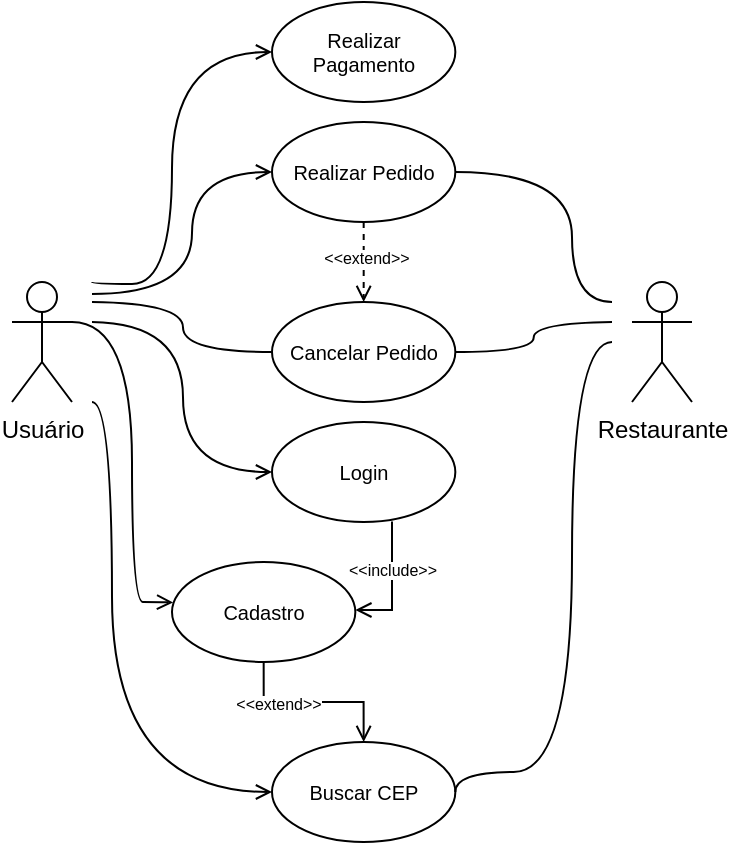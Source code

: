 <mxfile version="24.7.8" pages="3">
  <diagram name="UML - Casos de Uso" id="mm8csl_jOcRZYr-nb4BH">
    <mxGraphModel dx="1050" dy="557" grid="1" gridSize="10" guides="1" tooltips="1" connect="1" arrows="1" fold="1" page="1" pageScale="1" pageWidth="827" pageHeight="1169" math="0" shadow="0">
      <root>
        <mxCell id="0" />
        <mxCell id="1" parent="0" />
        <mxCell id="AO2AxKqOb6xZKi05LvQu-4" style="rounded=0;orthogonalLoop=1;jettySize=auto;html=1;entryX=0;entryY=0.5;entryDx=0;entryDy=0;edgeStyle=orthogonalEdgeStyle;curved=1;endArrow=open;endFill=0;" parent="1" target="AO2AxKqOb6xZKi05LvQu-2" edge="1">
          <mxGeometry relative="1" as="geometry">
            <mxPoint x="300" y="186" as="sourcePoint" />
            <Array as="points">
              <mxPoint x="350" y="186" />
              <mxPoint x="350" y="125" />
            </Array>
          </mxGeometry>
        </mxCell>
        <mxCell id="AO2AxKqOb6xZKi05LvQu-8" style="rounded=0;orthogonalLoop=1;jettySize=auto;html=1;entryX=0;entryY=0.5;entryDx=0;entryDy=0;edgeStyle=orthogonalEdgeStyle;curved=1;endArrow=none;endFill=0;" parent="1" target="AO2AxKqOb6xZKi05LvQu-7" edge="1">
          <mxGeometry relative="1" as="geometry">
            <mxPoint x="300" y="190" as="sourcePoint" />
          </mxGeometry>
        </mxCell>
        <mxCell id="AO2AxKqOb6xZKi05LvQu-11" style="rounded=0;orthogonalLoop=1;jettySize=auto;html=1;entryX=0;entryY=0.5;entryDx=0;entryDy=0;edgeStyle=orthogonalEdgeStyle;curved=1;endArrow=open;endFill=0;" parent="1" target="AO2AxKqOb6xZKi05LvQu-10" edge="1">
          <mxGeometry relative="1" as="geometry">
            <mxPoint x="300" y="200" as="sourcePoint" />
          </mxGeometry>
        </mxCell>
        <mxCell id="AO2AxKqOb6xZKi05LvQu-13" style="rounded=0;orthogonalLoop=1;jettySize=auto;html=1;exitX=1;exitY=0.333;exitDx=0;exitDy=0;exitPerimeter=0;entryX=0.006;entryY=0.404;entryDx=0;entryDy=0;edgeStyle=orthogonalEdgeStyle;curved=1;endArrow=open;endFill=0;entryPerimeter=0;" parent="1" source="AO2AxKqOb6xZKi05LvQu-1" target="AO2AxKqOb6xZKi05LvQu-12" edge="1">
          <mxGeometry relative="1" as="geometry">
            <Array as="points">
              <mxPoint x="320" y="200" />
              <mxPoint x="320" y="340" />
              <mxPoint x="331" y="340" />
            </Array>
          </mxGeometry>
        </mxCell>
        <mxCell id="AO2AxKqOb6xZKi05LvQu-15" style="rounded=0;orthogonalLoop=1;jettySize=auto;html=1;entryX=0;entryY=0.5;entryDx=0;entryDy=0;edgeStyle=orthogonalEdgeStyle;curved=1;endArrow=open;endFill=0;" parent="1" target="AO2AxKqOb6xZKi05LvQu-14" edge="1">
          <mxGeometry relative="1" as="geometry">
            <mxPoint x="300" y="180" as="sourcePoint" />
            <Array as="points">
              <mxPoint x="340" y="181" />
              <mxPoint x="340" y="65" />
            </Array>
          </mxGeometry>
        </mxCell>
        <mxCell id="AO2AxKqOb6xZKi05LvQu-17" style="rounded=0;orthogonalLoop=1;jettySize=auto;html=1;entryX=0;entryY=0.5;entryDx=0;entryDy=0;edgeStyle=orthogonalEdgeStyle;curved=1;endArrow=open;endFill=0;" parent="1" target="AO2AxKqOb6xZKi05LvQu-16" edge="1">
          <mxGeometry relative="1" as="geometry">
            <mxPoint x="300" y="240" as="sourcePoint" />
            <Array as="points">
              <mxPoint x="310" y="240" />
              <mxPoint x="310" y="435" />
            </Array>
          </mxGeometry>
        </mxCell>
        <mxCell id="AO2AxKqOb6xZKi05LvQu-1" value="Usuário" style="shape=umlActor;verticalLabelPosition=bottom;verticalAlign=top;html=1;outlineConnect=0;" parent="1" vertex="1">
          <mxGeometry x="260" y="180" width="30" height="60" as="geometry" />
        </mxCell>
        <mxCell id="WFNtDLJA3HC5hCtIoWEX-1" style="edgeStyle=orthogonalEdgeStyle;rounded=0;orthogonalLoop=1;jettySize=auto;html=1;entryX=0.5;entryY=0;entryDx=0;entryDy=0;endArrow=open;endFill=0;dashed=1;" parent="1" source="AO2AxKqOb6xZKi05LvQu-2" target="AO2AxKqOb6xZKi05LvQu-7" edge="1">
          <mxGeometry relative="1" as="geometry" />
        </mxCell>
        <mxCell id="WFNtDLJA3HC5hCtIoWEX-2" value="&amp;lt;&amp;lt;extend&amp;gt;&amp;gt;" style="edgeLabel;html=1;align=center;verticalAlign=middle;resizable=0;points=[];fontSize=8;" parent="WFNtDLJA3HC5hCtIoWEX-1" vertex="1" connectable="0">
          <mxGeometry x="-0.127" y="1" relative="1" as="geometry">
            <mxPoint as="offset" />
          </mxGeometry>
        </mxCell>
        <mxCell id="AO2AxKqOb6xZKi05LvQu-2" value="Realizar Pedido" style="ellipse;whiteSpace=wrap;html=1;fontSize=10;" parent="1" vertex="1">
          <mxGeometry x="390" y="100" width="91.67" height="50" as="geometry" />
        </mxCell>
        <mxCell id="AO2AxKqOb6xZKi05LvQu-3" value="Restaurante" style="shape=umlActor;verticalLabelPosition=bottom;verticalAlign=top;html=1;outlineConnect=0;" parent="1" vertex="1">
          <mxGeometry x="570" y="180" width="30" height="60" as="geometry" />
        </mxCell>
        <mxCell id="AO2AxKqOb6xZKi05LvQu-5" style="rounded=0;orthogonalLoop=1;jettySize=auto;html=1;exitX=1;exitY=0.5;exitDx=0;exitDy=0;endArrow=none;endFill=0;edgeStyle=orthogonalEdgeStyle;curved=1;" parent="1" source="AO2AxKqOb6xZKi05LvQu-2" edge="1">
          <mxGeometry relative="1" as="geometry">
            <mxPoint x="560" y="190" as="targetPoint" />
            <Array as="points">
              <mxPoint x="540" y="125" />
              <mxPoint x="540" y="190" />
            </Array>
          </mxGeometry>
        </mxCell>
        <mxCell id="AO2AxKqOb6xZKi05LvQu-7" value="Cancelar Pedido" style="ellipse;whiteSpace=wrap;html=1;fontSize=10;" parent="1" vertex="1">
          <mxGeometry x="390" y="190" width="91.67" height="50" as="geometry" />
        </mxCell>
        <mxCell id="AO2AxKqOb6xZKi05LvQu-9" style="rounded=0;orthogonalLoop=1;jettySize=auto;html=1;exitX=1;exitY=0.5;exitDx=0;exitDy=0;endArrow=none;endFill=0;edgeStyle=orthogonalEdgeStyle;curved=1;" parent="1" source="AO2AxKqOb6xZKi05LvQu-7" edge="1">
          <mxGeometry relative="1" as="geometry">
            <mxPoint x="560" y="200" as="targetPoint" />
          </mxGeometry>
        </mxCell>
        <mxCell id="AO2AxKqOb6xZKi05LvQu-10" value="Login" style="ellipse;whiteSpace=wrap;html=1;fontSize=10;" parent="1" vertex="1">
          <mxGeometry x="390" y="250" width="91.67" height="50" as="geometry" />
        </mxCell>
        <mxCell id="WFNtDLJA3HC5hCtIoWEX-3" style="edgeStyle=orthogonalEdgeStyle;rounded=0;orthogonalLoop=1;jettySize=auto;html=1;entryX=0.5;entryY=0;entryDx=0;entryDy=0;endArrow=open;endFill=0;" parent="1" source="AO2AxKqOb6xZKi05LvQu-12" target="AO2AxKqOb6xZKi05LvQu-16" edge="1">
          <mxGeometry relative="1" as="geometry" />
        </mxCell>
        <mxCell id="WFNtDLJA3HC5hCtIoWEX-4" value="&amp;lt;&amp;lt;extend&amp;gt;&amp;gt;" style="edgeLabel;html=1;align=center;verticalAlign=middle;resizable=0;points=[];fontSize=8;" parent="WFNtDLJA3HC5hCtIoWEX-3" vertex="1" connectable="0">
          <mxGeometry x="-0.395" y="-1" relative="1" as="geometry">
            <mxPoint as="offset" />
          </mxGeometry>
        </mxCell>
        <mxCell id="AO2AxKqOb6xZKi05LvQu-12" value="Cadastro" style="ellipse;whiteSpace=wrap;html=1;fontSize=10;" parent="1" vertex="1">
          <mxGeometry x="340" y="320" width="91.67" height="50" as="geometry" />
        </mxCell>
        <mxCell id="AO2AxKqOb6xZKi05LvQu-14" value="Realizar Pagamento" style="ellipse;whiteSpace=wrap;html=1;fontSize=10;" parent="1" vertex="1">
          <mxGeometry x="390" y="40" width="91.67" height="50" as="geometry" />
        </mxCell>
        <mxCell id="AO2AxKqOb6xZKi05LvQu-16" value="Buscar CEP" style="ellipse;whiteSpace=wrap;html=1;fontSize=10;" parent="1" vertex="1">
          <mxGeometry x="390" y="410" width="91.67" height="50" as="geometry" />
        </mxCell>
        <mxCell id="AO2AxKqOb6xZKi05LvQu-18" style="rounded=0;orthogonalLoop=1;jettySize=auto;html=1;exitX=1;exitY=0.5;exitDx=0;exitDy=0;endArrow=none;endFill=0;edgeStyle=orthogonalEdgeStyle;curved=1;" parent="1" source="AO2AxKqOb6xZKi05LvQu-16" edge="1">
          <mxGeometry relative="1" as="geometry">
            <mxPoint x="560" y="210" as="targetPoint" />
            <Array as="points">
              <mxPoint x="540" y="425" />
              <mxPoint x="540" y="210" />
            </Array>
          </mxGeometry>
        </mxCell>
        <mxCell id="WFNtDLJA3HC5hCtIoWEX-5" style="edgeStyle=orthogonalEdgeStyle;rounded=0;orthogonalLoop=1;jettySize=auto;html=1;entryX=0.658;entryY=0.994;entryDx=0;entryDy=0;entryPerimeter=0;exitX=1;exitY=0.5;exitDx=0;exitDy=0;endArrow=none;endFill=0;startArrow=open;startFill=0;" parent="1" target="AO2AxKqOb6xZKi05LvQu-10" edge="1">
          <mxGeometry relative="1" as="geometry">
            <Array as="points">
              <mxPoint x="450" y="344" />
              <mxPoint x="450" y="300" />
            </Array>
            <mxPoint x="431.67" y="344" as="sourcePoint" />
            <mxPoint x="440.418" y="300.0" as="targetPoint" />
          </mxGeometry>
        </mxCell>
        <mxCell id="WFNtDLJA3HC5hCtIoWEX-6" value="&amp;lt;&amp;lt;include&amp;gt;&amp;gt;" style="edgeLabel;html=1;align=center;verticalAlign=middle;resizable=0;points=[];fontSize=8;" parent="WFNtDLJA3HC5hCtIoWEX-5" vertex="1" connectable="0">
          <mxGeometry x="0.14" relative="1" as="geometry">
            <mxPoint y="-3" as="offset" />
          </mxGeometry>
        </mxCell>
      </root>
    </mxGraphModel>
  </diagram>
  <diagram id="N0kGdqxevs9-UsoWOtHk" name="UML - Classe">
    <mxGraphModel dx="1235" dy="655" grid="1" gridSize="10" guides="1" tooltips="1" connect="1" arrows="1" fold="1" page="0" pageScale="1" pageWidth="827" pageHeight="1169" math="0" shadow="0">
      <root>
        <mxCell id="0" />
        <mxCell id="1" parent="0" />
        <mxCell id="QP5b6zn-IpImXBu_HWyj-1" value="Order" style="swimlane;fontStyle=1;align=center;verticalAlign=top;childLayout=stackLayout;horizontal=1;startSize=26;horizontalStack=0;resizeParent=1;resizeParentMax=0;resizeLast=0;collapsible=1;marginBottom=0;whiteSpace=wrap;html=1;rounded=1;" parent="1" vertex="1">
          <mxGeometry x="470" y="600" width="160" height="196" as="geometry" />
        </mxCell>
        <mxCell id="QP5b6zn-IpImXBu_HWyj-2" value="-codeNumber : int" style="text;strokeColor=none;fillColor=none;align=left;verticalAlign=top;spacingLeft=4;spacingRight=4;overflow=hidden;rotatable=0;points=[[0,0.5],[1,0.5]];portConstraint=eastwest;whiteSpace=wrap;html=1;rounded=1;" parent="QP5b6zn-IpImXBu_HWyj-1" vertex="1">
          <mxGeometry y="26" width="160" height="26" as="geometry" />
        </mxCell>
        <mxCell id="QP5b6zn-IpImXBu_HWyj-5" value="-date : datetime" style="text;strokeColor=none;fillColor=none;align=left;verticalAlign=top;spacingLeft=4;spacingRight=4;overflow=hidden;rotatable=0;points=[[0,0.5],[1,0.5]];portConstraint=eastwest;whiteSpace=wrap;html=1;rounded=1;" parent="QP5b6zn-IpImXBu_HWyj-1" vertex="1">
          <mxGeometry y="52" width="160" height="26" as="geometry" />
        </mxCell>
        <mxCell id="QP5b6zn-IpImXBu_HWyj-26" value="-status : string" style="text;strokeColor=none;fillColor=none;align=left;verticalAlign=top;spacingLeft=4;spacingRight=4;overflow=hidden;rotatable=0;points=[[0,0.5],[1,0.5]];portConstraint=eastwest;whiteSpace=wrap;html=1;rounded=1;" parent="QP5b6zn-IpImXBu_HWyj-1" vertex="1">
          <mxGeometry y="78" width="160" height="26" as="geometry" />
        </mxCell>
        <mxCell id="QP5b6zn-IpImXBu_HWyj-3" value="" style="line;strokeWidth=1;fillColor=none;align=left;verticalAlign=middle;spacingTop=-1;spacingLeft=3;spacingRight=3;rotatable=0;labelPosition=right;points=[];portConstraint=eastwest;strokeColor=inherit;rounded=1;" parent="QP5b6zn-IpImXBu_HWyj-1" vertex="1">
          <mxGeometry y="104" width="160" height="8" as="geometry" />
        </mxCell>
        <mxCell id="QP5b6zn-IpImXBu_HWyj-4" value="+ Register()" style="text;strokeColor=none;fillColor=none;align=left;verticalAlign=top;spacingLeft=4;spacingRight=4;overflow=hidden;rotatable=0;points=[[0,0.5],[1,0.5]];portConstraint=eastwest;whiteSpace=wrap;html=1;rounded=1;" parent="QP5b6zn-IpImXBu_HWyj-1" vertex="1">
          <mxGeometry y="112" width="160" height="24" as="geometry" />
        </mxCell>
        <mxCell id="QP5b6zn-IpImXBu_HWyj-7" value="+ Cancel()" style="text;strokeColor=none;fillColor=none;align=left;verticalAlign=top;spacingLeft=4;spacingRight=4;overflow=hidden;rotatable=0;points=[[0,0.5],[1,0.5]];portConstraint=eastwest;whiteSpace=wrap;html=1;rounded=1;" parent="QP5b6zn-IpImXBu_HWyj-1" vertex="1">
          <mxGeometry y="136" width="160" height="30" as="geometry" />
        </mxCell>
        <mxCell id="QP5b6zn-IpImXBu_HWyj-27" value="+ Status()" style="text;strokeColor=none;fillColor=none;align=left;verticalAlign=top;spacingLeft=4;spacingRight=4;overflow=hidden;rotatable=0;points=[[0,0.5],[1,0.5]];portConstraint=eastwest;whiteSpace=wrap;html=1;rounded=1;" parent="QP5b6zn-IpImXBu_HWyj-1" vertex="1">
          <mxGeometry y="166" width="160" height="30" as="geometry" />
        </mxCell>
        <mxCell id="QP5b6zn-IpImXBu_HWyj-8" value="User" style="swimlane;fontStyle=1;align=center;verticalAlign=top;childLayout=stackLayout;horizontal=1;startSize=26;horizontalStack=0;resizeParent=1;resizeParentMax=0;resizeLast=0;collapsible=1;marginBottom=0;whiteSpace=wrap;html=1;rounded=1;" parent="1" vertex="1">
          <mxGeometry x="460" y="376" width="160" height="138" as="geometry" />
        </mxCell>
        <mxCell id="QP5b6zn-IpImXBu_HWyj-9" value="-email : string" style="text;strokeColor=none;fillColor=none;align=left;verticalAlign=top;spacingLeft=4;spacingRight=4;overflow=hidden;rotatable=0;points=[[0,0.5],[1,0.5]];portConstraint=eastwest;whiteSpace=wrap;html=1;rounded=1;" parent="QP5b6zn-IpImXBu_HWyj-8" vertex="1">
          <mxGeometry y="26" width="160" height="26" as="geometry" />
        </mxCell>
        <mxCell id="QP5b6zn-IpImXBu_HWyj-12" value="-password : string" style="text;strokeColor=none;fillColor=none;align=left;verticalAlign=top;spacingLeft=4;spacingRight=4;overflow=hidden;rotatable=0;points=[[0,0.5],[1,0.5]];portConstraint=eastwest;whiteSpace=wrap;html=1;rounded=1;" parent="QP5b6zn-IpImXBu_HWyj-8" vertex="1">
          <mxGeometry y="52" width="160" height="26" as="geometry" />
        </mxCell>
        <mxCell id="QP5b6zn-IpImXBu_HWyj-10" value="" style="line;strokeWidth=1;fillColor=none;align=left;verticalAlign=middle;spacingTop=-1;spacingLeft=3;spacingRight=3;rotatable=0;labelPosition=right;points=[];portConstraint=eastwest;strokeColor=inherit;rounded=1;" parent="QP5b6zn-IpImXBu_HWyj-8" vertex="1">
          <mxGeometry y="78" width="160" height="8" as="geometry" />
        </mxCell>
        <mxCell id="QP5b6zn-IpImXBu_HWyj-11" value="+ AddUser(User)" style="text;strokeColor=none;fillColor=none;align=left;verticalAlign=top;spacingLeft=4;spacingRight=4;overflow=hidden;rotatable=0;points=[[0,0.5],[1,0.5]];portConstraint=eastwest;whiteSpace=wrap;html=1;rounded=1;" parent="QP5b6zn-IpImXBu_HWyj-8" vertex="1">
          <mxGeometry y="86" width="160" height="26" as="geometry" />
        </mxCell>
        <mxCell id="QP5b6zn-IpImXBu_HWyj-23" value="+ RemoveUser()" style="text;strokeColor=none;fillColor=none;align=left;verticalAlign=top;spacingLeft=4;spacingRight=4;overflow=hidden;rotatable=0;points=[[0,0.5],[1,0.5]];portConstraint=eastwest;whiteSpace=wrap;html=1;rounded=1;" parent="QP5b6zn-IpImXBu_HWyj-8" vertex="1">
          <mxGeometry y="112" width="160" height="26" as="geometry" />
        </mxCell>
        <mxCell id="QP5b6zn-IpImXBu_HWyj-13" style="edgeStyle=orthogonalEdgeStyle;rounded=1;orthogonalLoop=1;jettySize=auto;html=1;entryX=0;entryY=0.5;entryDx=0;entryDy=0;endArrow=none;endFill=0;exitX=0.507;exitY=1.02;exitDx=0;exitDy=0;exitPerimeter=0;startArrow=diamondThin;startFill=1;" parent="1" source="RQ-brLiYPZyt5B6VpKAW-10" target="QP5b6zn-IpImXBu_HWyj-26" edge="1">
          <mxGeometry relative="1" as="geometry">
            <mxPoint x="240" y="710" as="sourcePoint" />
            <Array as="points">
              <mxPoint x="351" y="691" />
            </Array>
          </mxGeometry>
        </mxCell>
        <mxCell id="QP5b6zn-IpImXBu_HWyj-14" value="*" style="text;html=1;align=center;verticalAlign=middle;resizable=0;points=[];autosize=1;strokeColor=none;fillColor=none;rounded=1;" parent="1" vertex="1">
          <mxGeometry x="446" y="669" width="30" height="30" as="geometry" />
        </mxCell>
        <mxCell id="QP5b6zn-IpImXBu_HWyj-15" value="1" style="text;html=1;align=center;verticalAlign=middle;resizable=0;points=[];autosize=1;strokeColor=none;fillColor=none;rounded=1;" parent="1" vertex="1">
          <mxGeometry x="330" y="644" width="30" height="30" as="geometry" />
        </mxCell>
        <mxCell id="QP5b6zn-IpImXBu_HWyj-16" value="Payment" style="swimlane;fontStyle=1;align=center;verticalAlign=top;childLayout=stackLayout;horizontal=1;startSize=26;horizontalStack=0;resizeParent=1;resizeParentMax=0;resizeLast=0;collapsible=1;marginBottom=0;whiteSpace=wrap;html=1;rounded=1;" parent="1" vertex="1">
          <mxGeometry x="719" y="600" width="160" height="164" as="geometry" />
        </mxCell>
        <mxCell id="QP5b6zn-IpImXBu_HWyj-17" value="-purchaseDate : datetime" style="text;strokeColor=none;fillColor=none;align=left;verticalAlign=top;spacingLeft=4;spacingRight=4;overflow=hidden;rotatable=0;points=[[0,0.5],[1,0.5]];portConstraint=eastwest;whiteSpace=wrap;html=1;rounded=1;" parent="QP5b6zn-IpImXBu_HWyj-16" vertex="1">
          <mxGeometry y="26" width="160" height="26" as="geometry" />
        </mxCell>
        <mxCell id="QP5b6zn-IpImXBu_HWyj-22" value="-value : float" style="text;strokeColor=none;fillColor=none;align=left;verticalAlign=top;spacingLeft=4;spacingRight=4;overflow=hidden;rotatable=0;points=[[0,0.5],[1,0.5]];portConstraint=eastwest;whiteSpace=wrap;html=1;rounded=1;" parent="QP5b6zn-IpImXBu_HWyj-16" vertex="1">
          <mxGeometry y="52" width="160" height="26" as="geometry" />
        </mxCell>
        <mxCell id="QP5b6zn-IpImXBu_HWyj-21" value="-status : string" style="text;strokeColor=none;fillColor=none;align=left;verticalAlign=top;spacingLeft=4;spacingRight=4;overflow=hidden;rotatable=0;points=[[0,0.5],[1,0.5]];portConstraint=eastwest;whiteSpace=wrap;html=1;rounded=1;" parent="QP5b6zn-IpImXBu_HWyj-16" vertex="1">
          <mxGeometry y="78" width="160" height="26" as="geometry" />
        </mxCell>
        <mxCell id="QP5b6zn-IpImXBu_HWyj-18" value="" style="line;strokeWidth=1;fillColor=none;align=left;verticalAlign=middle;spacingTop=-1;spacingLeft=3;spacingRight=3;rotatable=0;labelPosition=right;points=[];portConstraint=eastwest;strokeColor=inherit;rounded=1;" parent="QP5b6zn-IpImXBu_HWyj-16" vertex="1">
          <mxGeometry y="104" width="160" height="8" as="geometry" />
        </mxCell>
        <mxCell id="QP5b6zn-IpImXBu_HWyj-19" value="+ RegisterNew()" style="text;strokeColor=none;fillColor=none;align=left;verticalAlign=top;spacingLeft=4;spacingRight=4;overflow=hidden;rotatable=0;points=[[0,0.5],[1,0.5]];portConstraint=eastwest;whiteSpace=wrap;html=1;rounded=1;" parent="QP5b6zn-IpImXBu_HWyj-16" vertex="1">
          <mxGeometry y="112" width="160" height="26" as="geometry" />
        </mxCell>
        <mxCell id="QP5b6zn-IpImXBu_HWyj-24" value="+ ChangeStatus()" style="text;strokeColor=none;fillColor=none;align=left;verticalAlign=top;spacingLeft=4;spacingRight=4;overflow=hidden;rotatable=0;points=[[0,0.5],[1,0.5]];portConstraint=eastwest;whiteSpace=wrap;html=1;rounded=1;" parent="QP5b6zn-IpImXBu_HWyj-16" vertex="1">
          <mxGeometry y="138" width="160" height="26" as="geometry" />
        </mxCell>
        <mxCell id="QP5b6zn-IpImXBu_HWyj-28" value="Client" style="swimlane;fontStyle=1;align=center;verticalAlign=top;childLayout=stackLayout;horizontal=1;startSize=26;horizontalStack=0;resizeParent=1;resizeParentMax=0;resizeLast=0;collapsible=1;marginBottom=0;whiteSpace=wrap;html=1;rounded=1;" parent="1" vertex="1">
          <mxGeometry x="270" y="514" width="160" height="138" as="geometry" />
        </mxCell>
        <mxCell id="QP5b6zn-IpImXBu_HWyj-29" value="-cep : string" style="text;strokeColor=none;fillColor=none;align=left;verticalAlign=top;spacingLeft=4;spacingRight=4;overflow=hidden;rotatable=0;points=[[0,0.5],[1,0.5]];portConstraint=eastwest;whiteSpace=wrap;html=1;rounded=1;" parent="QP5b6zn-IpImXBu_HWyj-28" vertex="1">
          <mxGeometry y="26" width="160" height="26" as="geometry" />
        </mxCell>
        <mxCell id="QP5b6zn-IpImXBu_HWyj-31" value="" style="line;strokeWidth=1;fillColor=none;align=left;verticalAlign=middle;spacingTop=-1;spacingLeft=3;spacingRight=3;rotatable=0;labelPosition=right;points=[];portConstraint=eastwest;strokeColor=inherit;rounded=1;" parent="QP5b6zn-IpImXBu_HWyj-28" vertex="1">
          <mxGeometry y="52" width="160" height="8" as="geometry" />
        </mxCell>
        <mxCell id="QP5b6zn-IpImXBu_HWyj-33" value="+ RemoveClient()" style="text;strokeColor=none;fillColor=none;align=left;verticalAlign=top;spacingLeft=4;spacingRight=4;overflow=hidden;rotatable=0;points=[[0,0.5],[1,0.5]];portConstraint=eastwest;whiteSpace=wrap;html=1;rounded=1;" parent="QP5b6zn-IpImXBu_HWyj-28" vertex="1">
          <mxGeometry y="60" width="160" height="26" as="geometry" />
        </mxCell>
        <mxCell id="RQ-brLiYPZyt5B6VpKAW-9" value="+Login()" style="text;strokeColor=none;fillColor=none;align=left;verticalAlign=top;spacingLeft=4;spacingRight=4;overflow=hidden;rotatable=0;points=[[0,0.5],[1,0.5]];portConstraint=eastwest;whiteSpace=wrap;html=1;rounded=1;" parent="QP5b6zn-IpImXBu_HWyj-28" vertex="1">
          <mxGeometry y="86" width="160" height="26" as="geometry" />
        </mxCell>
        <mxCell id="RQ-brLiYPZyt5B6VpKAW-10" value="+Register()" style="text;strokeColor=none;fillColor=none;align=left;verticalAlign=top;spacingLeft=4;spacingRight=4;overflow=hidden;rotatable=0;points=[[0,0.5],[1,0.5]];portConstraint=eastwest;whiteSpace=wrap;html=1;rounded=1;" parent="QP5b6zn-IpImXBu_HWyj-28" vertex="1">
          <mxGeometry y="112" width="160" height="26" as="geometry" />
        </mxCell>
        <mxCell id="QP5b6zn-IpImXBu_HWyj-34" style="edgeStyle=orthogonalEdgeStyle;rounded=1;orthogonalLoop=1;jettySize=auto;html=1;entryX=0;entryY=0.75;entryDx=0;entryDy=0;entryPerimeter=0;exitX=0.5;exitY=0;exitDx=0;exitDy=0;endArrow=block;endFill=0;" parent="1" source="QP5b6zn-IpImXBu_HWyj-28" target="QP5b6zn-IpImXBu_HWyj-10" edge="1">
          <mxGeometry relative="1" as="geometry" />
        </mxCell>
        <mxCell id="QP5b6zn-IpImXBu_HWyj-36" value="1" style="text;html=1;align=center;verticalAlign=middle;resizable=0;points=[];autosize=1;strokeColor=none;fillColor=none;rounded=1;" parent="1" vertex="1">
          <mxGeometry x="431" y="434" width="30" height="30" as="geometry" />
        </mxCell>
        <mxCell id="QP5b6zn-IpImXBu_HWyj-37" value="1" style="text;html=1;align=center;verticalAlign=middle;resizable=0;points=[];autosize=1;strokeColor=none;fillColor=none;rounded=1;" parent="1" vertex="1">
          <mxGeometry x="345" y="490" width="30" height="30" as="geometry" />
        </mxCell>
        <mxCell id="QP5b6zn-IpImXBu_HWyj-38" value="EstablishmentAdmin" style="swimlane;fontStyle=1;align=center;verticalAlign=top;childLayout=stackLayout;horizontal=1;startSize=26;horizontalStack=0;resizeParent=1;resizeParentMax=0;resizeLast=0;collapsible=1;marginBottom=0;whiteSpace=wrap;html=1;rounded=1;" parent="1" vertex="1">
          <mxGeometry x="270" y="260" width="160" height="140" as="geometry" />
        </mxCell>
        <mxCell id="QP5b6zn-IpImXBu_HWyj-39" value="-cpf : string" style="text;strokeColor=none;fillColor=none;align=left;verticalAlign=top;spacingLeft=4;spacingRight=4;overflow=hidden;rotatable=0;points=[[0,0.5],[1,0.5]];portConstraint=eastwest;whiteSpace=wrap;html=1;rounded=1;" parent="QP5b6zn-IpImXBu_HWyj-38" vertex="1">
          <mxGeometry y="26" width="160" height="26" as="geometry" />
        </mxCell>
        <mxCell id="QP5b6zn-IpImXBu_HWyj-40" value="" style="line;strokeWidth=1;fillColor=none;align=left;verticalAlign=middle;spacingTop=-1;spacingLeft=3;spacingRight=3;rotatable=0;labelPosition=right;points=[];portConstraint=eastwest;strokeColor=inherit;rounded=1;" parent="QP5b6zn-IpImXBu_HWyj-38" vertex="1">
          <mxGeometry y="52" width="160" height="8" as="geometry" />
        </mxCell>
        <mxCell id="MTG-W66yz84jKLbSdgr2-3" value="+Register()" style="text;strokeColor=none;fillColor=none;align=left;verticalAlign=top;spacingLeft=4;spacingRight=4;overflow=hidden;rotatable=0;points=[[0,0.5],[1,0.5]];portConstraint=eastwest;whiteSpace=wrap;html=1;rounded=1;" vertex="1" parent="QP5b6zn-IpImXBu_HWyj-38">
          <mxGeometry y="60" width="160" height="26" as="geometry" />
        </mxCell>
        <mxCell id="MTG-W66yz84jKLbSdgr2-2" value="+Login()" style="text;strokeColor=none;fillColor=none;align=left;verticalAlign=top;spacingLeft=4;spacingRight=4;overflow=hidden;rotatable=0;points=[[0,0.5],[1,0.5]];portConstraint=eastwest;whiteSpace=wrap;html=1;rounded=1;" vertex="1" parent="QP5b6zn-IpImXBu_HWyj-38">
          <mxGeometry y="86" width="160" height="26" as="geometry" />
        </mxCell>
        <mxCell id="MTG-W66yz84jKLbSdgr2-1" value="+ RemoveClient()" style="text;strokeColor=none;fillColor=none;align=left;verticalAlign=top;spacingLeft=4;spacingRight=4;overflow=hidden;rotatable=0;points=[[0,0.5],[1,0.5]];portConstraint=eastwest;whiteSpace=wrap;html=1;rounded=1;" vertex="1" parent="QP5b6zn-IpImXBu_HWyj-38">
          <mxGeometry y="112" width="160" height="26" as="geometry" />
        </mxCell>
        <mxCell id="QP5b6zn-IpImXBu_HWyj-41" value="&amp;nbsp; &amp;nbsp;&amp;nbsp;" style="text;strokeColor=none;fillColor=none;align=left;verticalAlign=top;spacingLeft=4;spacingRight=4;overflow=hidden;rotatable=0;points=[[0,0.5],[1,0.5]];portConstraint=eastwest;whiteSpace=wrap;html=1;rounded=1;" parent="QP5b6zn-IpImXBu_HWyj-38" vertex="1">
          <mxGeometry y="138" width="160" height="2" as="geometry" />
        </mxCell>
        <mxCell id="RQ-brLiYPZyt5B6VpKAW-1" style="edgeStyle=orthogonalEdgeStyle;rounded=1;orthogonalLoop=1;jettySize=auto;html=1;entryX=0.5;entryY=0;entryDx=0;entryDy=0;endArrow=none;endFill=0;startArrow=diamondThin;startFill=1;" parent="1" source="QP5b6zn-IpImXBu_HWyj-42" target="QP5b6zn-IpImXBu_HWyj-16" edge="1">
          <mxGeometry relative="1" as="geometry" />
        </mxCell>
        <mxCell id="QP5b6zn-IpImXBu_HWyj-42" value="Establishment" style="swimlane;fontStyle=1;align=center;verticalAlign=top;childLayout=stackLayout;horizontal=1;startSize=26;horizontalStack=0;resizeParent=1;resizeParentMax=0;resizeLast=0;collapsible=1;marginBottom=0;whiteSpace=wrap;html=1;rounded=1;" parent="1" vertex="1">
          <mxGeometry x="460" y="80" width="160" height="138" as="geometry" />
        </mxCell>
        <mxCell id="QP5b6zn-IpImXBu_HWyj-43" value="-name : string" style="text;strokeColor=none;fillColor=none;align=left;verticalAlign=top;spacingLeft=4;spacingRight=4;overflow=hidden;rotatable=0;points=[[0,0.5],[1,0.5]];portConstraint=eastwest;whiteSpace=wrap;html=1;rounded=1;" parent="QP5b6zn-IpImXBu_HWyj-42" vertex="1">
          <mxGeometry y="26" width="160" height="26" as="geometry" />
        </mxCell>
        <mxCell id="QP5b6zn-IpImXBu_HWyj-56" value="-cnpj : string" style="text;strokeColor=none;fillColor=none;align=left;verticalAlign=top;spacingLeft=4;spacingRight=4;overflow=hidden;rotatable=0;points=[[0,0.5],[1,0.5]];portConstraint=eastwest;whiteSpace=wrap;html=1;rounded=1;" parent="QP5b6zn-IpImXBu_HWyj-42" vertex="1">
          <mxGeometry y="52" width="160" height="26" as="geometry" />
        </mxCell>
        <mxCell id="LdBjne6EEf0XuPKRY0sx-2" value="-cep : string" style="text;strokeColor=none;fillColor=none;align=left;verticalAlign=top;spacingLeft=4;spacingRight=4;overflow=hidden;rotatable=0;points=[[0,0.5],[1,0.5]];portConstraint=eastwest;whiteSpace=wrap;html=1;rounded=1;" parent="QP5b6zn-IpImXBu_HWyj-42" vertex="1">
          <mxGeometry y="78" width="160" height="26" as="geometry" />
        </mxCell>
        <mxCell id="QP5b6zn-IpImXBu_HWyj-44" value="" style="line;strokeWidth=1;fillColor=none;align=left;verticalAlign=middle;spacingTop=-1;spacingLeft=3;spacingRight=3;rotatable=0;labelPosition=right;points=[];portConstraint=eastwest;strokeColor=inherit;rounded=1;" parent="QP5b6zn-IpImXBu_HWyj-42" vertex="1">
          <mxGeometry y="104" width="160" height="8" as="geometry" />
        </mxCell>
        <mxCell id="QP5b6zn-IpImXBu_HWyj-45" value="&amp;nbsp; &amp;nbsp;" style="text;strokeColor=none;fillColor=none;align=left;verticalAlign=top;spacingLeft=4;spacingRight=4;overflow=hidden;rotatable=0;points=[[0,0.5],[1,0.5]];portConstraint=eastwest;whiteSpace=wrap;html=1;rounded=1;" parent="QP5b6zn-IpImXBu_HWyj-42" vertex="1">
          <mxGeometry y="112" width="160" height="26" as="geometry" />
        </mxCell>
        <mxCell id="QP5b6zn-IpImXBu_HWyj-49" style="edgeStyle=orthogonalEdgeStyle;rounded=1;orthogonalLoop=1;jettySize=auto;html=1;entryX=-0.001;entryY=0.685;entryDx=0;entryDy=0;exitX=0.49;exitY=0.977;exitDx=0;exitDy=0;exitPerimeter=0;endArrow=block;endFill=0;entryPerimeter=0;" parent="1" source="QP5b6zn-IpImXBu_HWyj-41" target="QP5b6zn-IpImXBu_HWyj-9" edge="1">
          <mxGeometry relative="1" as="geometry">
            <Array as="points">
              <mxPoint x="348" y="420" />
              <mxPoint x="460" y="420" />
            </Array>
          </mxGeometry>
        </mxCell>
        <mxCell id="QP5b6zn-IpImXBu_HWyj-50" value="1" style="text;html=1;align=center;verticalAlign=middle;resizable=0;points=[];autosize=1;strokeColor=none;fillColor=none;rounded=1;" parent="1" vertex="1">
          <mxGeometry x="1480" y="860" width="30" height="30" as="geometry" />
        </mxCell>
        <mxCell id="QP5b6zn-IpImXBu_HWyj-51" value="1" style="text;html=1;align=center;verticalAlign=middle;resizable=0;points=[];autosize=1;strokeColor=none;fillColor=none;rounded=1;" parent="1" vertex="1">
          <mxGeometry x="327" y="393" width="30" height="30" as="geometry" />
        </mxCell>
        <mxCell id="QP5b6zn-IpImXBu_HWyj-53" style="edgeStyle=orthogonalEdgeStyle;rounded=1;orthogonalLoop=1;jettySize=auto;html=1;entryX=0;entryY=0.5;entryDx=0;entryDy=0;exitX=0.5;exitY=0;exitDx=0;exitDy=0;endArrow=none;endFill=0;startArrow=diamondThin;startFill=1;" parent="1" source="QP5b6zn-IpImXBu_HWyj-38" target="QP5b6zn-IpImXBu_HWyj-56" edge="1">
          <mxGeometry relative="1" as="geometry">
            <mxPoint x="430" y="319" as="sourcePoint" />
            <mxPoint x="529.72" y="208.522" as="targetPoint" />
            <Array as="points">
              <mxPoint x="350" y="145" />
            </Array>
          </mxGeometry>
        </mxCell>
        <mxCell id="QP5b6zn-IpImXBu_HWyj-54" value="1" style="text;html=1;align=center;verticalAlign=middle;resizable=0;points=[];autosize=1;strokeColor=none;fillColor=none;rounded=1;" parent="1" vertex="1">
          <mxGeometry x="343" y="230" width="30" height="30" as="geometry" />
        </mxCell>
        <mxCell id="QP5b6zn-IpImXBu_HWyj-55" value="*" style="text;html=1;align=center;verticalAlign=middle;resizable=0;points=[];autosize=1;strokeColor=none;fillColor=none;rounded=1;" parent="1" vertex="1">
          <mxGeometry x="435" y="122" width="30" height="30" as="geometry" />
        </mxCell>
        <mxCell id="QP5b6zn-IpImXBu_HWyj-59" style="edgeStyle=orthogonalEdgeStyle;rounded=1;orthogonalLoop=1;jettySize=auto;html=1;endArrow=none;endFill=0;startArrow=diamondThin;startFill=1;" parent="1" source="QP5b6zn-IpImXBu_HWyj-1" edge="1">
          <mxGeometry relative="1" as="geometry">
            <mxPoint x="720" y="650" as="targetPoint" />
            <Array as="points">
              <mxPoint x="675" y="698" />
              <mxPoint x="675" y="650" />
              <mxPoint x="720" y="650" />
            </Array>
          </mxGeometry>
        </mxCell>
        <mxCell id="QP5b6zn-IpImXBu_HWyj-60" value="1" style="text;html=1;align=center;verticalAlign=middle;resizable=0;points=[];autosize=1;strokeColor=none;fillColor=none;rounded=1;" parent="1" vertex="1">
          <mxGeometry x="620" y="674" width="30" height="30" as="geometry" />
        </mxCell>
        <mxCell id="QP5b6zn-IpImXBu_HWyj-61" value="1" style="text;html=1;align=center;verticalAlign=middle;resizable=0;points=[];autosize=1;strokeColor=none;fillColor=none;rounded=1;" parent="1" vertex="1">
          <mxGeometry x="695" y="627" width="30" height="30" as="geometry" />
        </mxCell>
        <mxCell id="RQ-brLiYPZyt5B6VpKAW-3" value="*" style="text;html=1;align=center;verticalAlign=middle;resizable=0;points=[];autosize=1;strokeColor=none;fillColor=none;rounded=1;" parent="1" vertex="1">
          <mxGeometry x="792" y="581" width="30" height="30" as="geometry" />
        </mxCell>
        <mxCell id="RQ-brLiYPZyt5B6VpKAW-4" value="1" style="text;html=1;align=center;verticalAlign=middle;resizable=0;points=[];autosize=1;strokeColor=none;fillColor=none;rounded=1;" parent="1" vertex="1">
          <mxGeometry x="614" y="128" width="30" height="30" as="geometry" />
        </mxCell>
      </root>
    </mxGraphModel>
  </diagram>
  <diagram id="F_WSPb0hM7KOEPY-JOml" name="Diagramas">
    <mxGraphModel dx="1800" dy="530" grid="1" gridSize="10" guides="1" tooltips="1" connect="1" arrows="1" fold="1" page="0" pageScale="1" pageWidth="827" pageHeight="1169" math="0" shadow="0">
      <root>
        <mxCell id="0" />
        <mxCell id="1" parent="0" />
        <mxCell id="GDoj00g1DGCXsHXV1KNp-1" value="MER (Modelo Entidade Relacionamento)" style="text;html=1;align=center;verticalAlign=middle;resizable=0;points=[];autosize=1;strokeColor=none;fillColor=none;fontSize=20;fontStyle=1;rounded=1;" parent="1" vertex="1">
          <mxGeometry x="333" y="180" width="390" height="40" as="geometry" />
        </mxCell>
        <mxCell id="Do9o0LYqxAp4ncPCpIDP-3" style="edgeStyle=orthogonalEdgeStyle;rounded=1;orthogonalLoop=1;jettySize=auto;html=1;entryX=0.5;entryY=0;entryDx=0;entryDy=0;endArrow=none;endFill=0;" parent="1" source="ZmOcPCDy8d1Q8E4F5KBO-1" target="Do9o0LYqxAp4ncPCpIDP-2" edge="1">
          <mxGeometry relative="1" as="geometry">
            <Array as="points">
              <mxPoint x="377" y="330" />
              <mxPoint x="307" y="330" />
            </Array>
          </mxGeometry>
        </mxCell>
        <mxCell id="Do9o0LYqxAp4ncPCpIDP-6" style="edgeStyle=orthogonalEdgeStyle;rounded=1;orthogonalLoop=1;jettySize=auto;html=1;entryX=0.5;entryY=0;entryDx=0;entryDy=0;endArrow=none;endFill=0;" parent="1" source="ZmOcPCDy8d1Q8E4F5KBO-1" target="Do9o0LYqxAp4ncPCpIDP-5" edge="1">
          <mxGeometry relative="1" as="geometry">
            <Array as="points">
              <mxPoint x="407" y="330" />
              <mxPoint x="471" y="330" />
            </Array>
          </mxGeometry>
        </mxCell>
        <mxCell id="ZmOcPCDy8d1Q8E4F5KBO-1" value="User" style="rounded=1;whiteSpace=wrap;html=1;" parent="1" vertex="1">
          <mxGeometry x="351" y="270" width="80" height="40" as="geometry" />
        </mxCell>
        <mxCell id="h_1FOw3z8PVATZ-N6gUg-1" value="EstablishmentAdmin" style="rounded=1;whiteSpace=wrap;html=1;" parent="1" vertex="1">
          <mxGeometry x="244" y="460" width="126" height="40" as="geometry" />
        </mxCell>
        <mxCell id="Do9o0LYqxAp4ncPCpIDP-22" style="edgeStyle=orthogonalEdgeStyle;rounded=1;orthogonalLoop=1;jettySize=auto;html=1;entryX=0.5;entryY=0;entryDx=0;entryDy=0;endArrow=none;endFill=0;" parent="1" source="h_1FOw3z8PVATZ-N6gUg-2" target="Do9o0LYqxAp4ncPCpIDP-13" edge="1">
          <mxGeometry relative="1" as="geometry" />
        </mxCell>
        <mxCell id="h_1FOw3z8PVATZ-N6gUg-2" value="Client" style="rounded=1;whiteSpace=wrap;html=1;" parent="1" vertex="1">
          <mxGeometry x="408" y="460" width="126" height="40" as="geometry" />
        </mxCell>
        <mxCell id="Do9o0LYqxAp4ncPCpIDP-17" style="edgeStyle=orthogonalEdgeStyle;rounded=1;orthogonalLoop=1;jettySize=auto;html=1;entryX=0.5;entryY=0;entryDx=0;entryDy=0;endArrow=none;endFill=0;" parent="1" source="VHyXSaee4nn2C6cWrK1--2" target="Do9o0LYqxAp4ncPCpIDP-16" edge="1">
          <mxGeometry relative="1" as="geometry" />
        </mxCell>
        <mxCell id="Do9o0LYqxAp4ncPCpIDP-26" style="edgeStyle=orthogonalEdgeStyle;rounded=1;orthogonalLoop=1;jettySize=auto;html=1;entryX=0;entryY=0.5;entryDx=0;entryDy=0;endArrow=none;endFill=0;" parent="1" source="VHyXSaee4nn2C6cWrK1--2" target="Do9o0LYqxAp4ncPCpIDP-23" edge="1">
          <mxGeometry relative="1" as="geometry" />
        </mxCell>
        <mxCell id="VHyXSaee4nn2C6cWrK1--2" value="Order" style="rounded=1;whiteSpace=wrap;html=1;" parent="1" vertex="1">
          <mxGeometry x="536" y="550" width="80" height="40" as="geometry" />
        </mxCell>
        <mxCell id="VHyXSaee4nn2C6cWrK1--3" value="Payment" style="rounded=1;whiteSpace=wrap;html=1;" parent="1" vertex="1">
          <mxGeometry x="536" y="700" width="80" height="40" as="geometry" />
        </mxCell>
        <mxCell id="Do9o0LYqxAp4ncPCpIDP-24" style="edgeStyle=orthogonalEdgeStyle;rounded=1;orthogonalLoop=1;jettySize=auto;html=1;entryX=1;entryY=0.5;entryDx=0;entryDy=0;endArrow=none;endFill=0;" parent="1" source="Do9o0LYqxAp4ncPCpIDP-1" target="Do9o0LYqxAp4ncPCpIDP-23" edge="1">
          <mxGeometry relative="1" as="geometry" />
        </mxCell>
        <mxCell id="Do9o0LYqxAp4ncPCpIDP-1" value="Establishment" style="rounded=1;whiteSpace=wrap;html=1;" parent="1" vertex="1">
          <mxGeometry x="760" y="550" width="90" height="40" as="geometry" />
        </mxCell>
        <mxCell id="Do9o0LYqxAp4ncPCpIDP-4" style="edgeStyle=orthogonalEdgeStyle;rounded=1;orthogonalLoop=1;jettySize=auto;html=1;entryX=0.5;entryY=0;entryDx=0;entryDy=0;endArrow=none;endFill=0;" parent="1" source="Do9o0LYqxAp4ncPCpIDP-2" target="h_1FOw3z8PVATZ-N6gUg-1" edge="1">
          <mxGeometry relative="1" as="geometry" />
        </mxCell>
        <mxCell id="Do9o0LYqxAp4ncPCpIDP-2" value="possui" style="rhombus;whiteSpace=wrap;html=1;rounded=1;" parent="1" vertex="1">
          <mxGeometry x="277" y="360" width="60" height="60" as="geometry" />
        </mxCell>
        <mxCell id="Do9o0LYqxAp4ncPCpIDP-7" style="edgeStyle=orthogonalEdgeStyle;rounded=1;orthogonalLoop=1;jettySize=auto;html=1;entryX=0.5;entryY=0;entryDx=0;entryDy=0;endArrow=none;endFill=0;" parent="1" source="Do9o0LYqxAp4ncPCpIDP-5" target="h_1FOw3z8PVATZ-N6gUg-2" edge="1">
          <mxGeometry relative="1" as="geometry" />
        </mxCell>
        <mxCell id="Do9o0LYqxAp4ncPCpIDP-5" value="possui" style="rhombus;whiteSpace=wrap;html=1;rounded=1;" parent="1" vertex="1">
          <mxGeometry x="441" y="360" width="60" height="60" as="geometry" />
        </mxCell>
        <mxCell id="Do9o0LYqxAp4ncPCpIDP-8" value="1" style="text;html=1;align=center;verticalAlign=middle;resizable=0;points=[];autosize=1;strokeColor=none;fillColor=none;rounded=1;" parent="1" vertex="1">
          <mxGeometry x="356" y="305" width="30" height="30" as="geometry" />
        </mxCell>
        <mxCell id="Do9o0LYqxAp4ncPCpIDP-10" value="1" style="text;html=1;align=center;verticalAlign=middle;resizable=0;points=[];autosize=1;strokeColor=none;fillColor=none;rounded=1;" parent="1" vertex="1">
          <mxGeometry x="297" y="436" width="30" height="30" as="geometry" />
        </mxCell>
        <mxCell id="Do9o0LYqxAp4ncPCpIDP-11" value="1" style="text;html=1;align=center;verticalAlign=middle;resizable=0;points=[];autosize=1;strokeColor=none;fillColor=none;rounded=1;" parent="1" vertex="1">
          <mxGeometry x="445" y="436" width="30" height="30" as="geometry" />
        </mxCell>
        <mxCell id="Do9o0LYqxAp4ncPCpIDP-12" value="1" style="text;html=1;align=center;verticalAlign=middle;resizable=0;points=[];autosize=1;strokeColor=none;fillColor=none;rounded=1;" parent="1" vertex="1">
          <mxGeometry x="398" y="305" width="30" height="30" as="geometry" />
        </mxCell>
        <mxCell id="Do9o0LYqxAp4ncPCpIDP-15" style="edgeStyle=orthogonalEdgeStyle;rounded=1;orthogonalLoop=1;jettySize=auto;html=1;entryX=0;entryY=0.5;entryDx=0;entryDy=0;endArrow=none;endFill=0;" parent="1" source="Do9o0LYqxAp4ncPCpIDP-13" target="VHyXSaee4nn2C6cWrK1--2" edge="1">
          <mxGeometry relative="1" as="geometry" />
        </mxCell>
        <mxCell id="Do9o0LYqxAp4ncPCpIDP-13" value="faz" style="rhombus;whiteSpace=wrap;html=1;rounded=1;" parent="1" vertex="1">
          <mxGeometry x="441" y="540" width="60" height="60" as="geometry" />
        </mxCell>
        <mxCell id="Do9o0LYqxAp4ncPCpIDP-18" style="edgeStyle=orthogonalEdgeStyle;rounded=1;orthogonalLoop=1;jettySize=auto;html=1;entryX=0.5;entryY=0;entryDx=0;entryDy=0;endArrow=none;endFill=0;" parent="1" source="Do9o0LYqxAp4ncPCpIDP-16" target="VHyXSaee4nn2C6cWrK1--3" edge="1">
          <mxGeometry relative="1" as="geometry" />
        </mxCell>
        <mxCell id="Do9o0LYqxAp4ncPCpIDP-16" value="possui" style="rhombus;whiteSpace=wrap;html=1;rounded=1;" parent="1" vertex="1">
          <mxGeometry x="546" y="610" width="60" height="60" as="geometry" />
        </mxCell>
        <mxCell id="Do9o0LYqxAp4ncPCpIDP-23" value="possui" style="rhombus;whiteSpace=wrap;html=1;rounded=1;" parent="1" vertex="1">
          <mxGeometry x="660" y="540" width="60" height="60" as="geometry" />
        </mxCell>
        <mxCell id="Do9o0LYqxAp4ncPCpIDP-27" value="1" style="text;html=1;align=center;verticalAlign=middle;resizable=0;points=[];autosize=1;strokeColor=none;fillColor=none;rounded=1;" parent="1" vertex="1">
          <mxGeometry x="463" y="495" width="30" height="30" as="geometry" />
        </mxCell>
        <mxCell id="Do9o0LYqxAp4ncPCpIDP-28" value="N" style="text;html=1;align=center;verticalAlign=middle;resizable=0;points=[];autosize=1;strokeColor=none;fillColor=none;rounded=1;" parent="1" vertex="1">
          <mxGeometry x="513" y="548" width="30" height="30" as="geometry" />
        </mxCell>
        <mxCell id="Do9o0LYqxAp4ncPCpIDP-29" value="1" style="text;html=1;align=center;verticalAlign=middle;resizable=0;points=[];autosize=1;strokeColor=none;fillColor=none;rounded=1;" parent="1" vertex="1">
          <mxGeometry x="735" y="548" width="30" height="30" as="geometry" />
        </mxCell>
        <mxCell id="Do9o0LYqxAp4ncPCpIDP-30" value="N" style="text;html=1;align=center;verticalAlign=middle;resizable=0;points=[];autosize=1;strokeColor=none;fillColor=none;rounded=1;" parent="1" vertex="1">
          <mxGeometry x="607" y="548" width="30" height="30" as="geometry" />
        </mxCell>
        <mxCell id="Do9o0LYqxAp4ncPCpIDP-31" value="1" style="text;html=1;align=center;verticalAlign=middle;resizable=0;points=[];autosize=1;strokeColor=none;fillColor=none;rounded=1;" parent="1" vertex="1">
          <mxGeometry x="566" y="584" width="30" height="30" as="geometry" />
        </mxCell>
        <mxCell id="Do9o0LYqxAp4ncPCpIDP-32" value="1" style="text;html=1;align=center;verticalAlign=middle;resizable=0;points=[];autosize=1;strokeColor=none;fillColor=none;rounded=1;" parent="1" vertex="1">
          <mxGeometry x="565" y="678" width="30" height="30" as="geometry" />
        </mxCell>
        <mxCell id="Do9o0LYqxAp4ncPCpIDP-33" value="DER (Diagrama Entidade-Relacionamento)" style="text;html=1;align=center;verticalAlign=middle;resizable=0;points=[];autosize=1;strokeColor=none;fillColor=none;fontSize=20;fontStyle=1;rounded=1;" parent="1" vertex="1">
          <mxGeometry x="333" y="800" width="410" height="40" as="geometry" />
        </mxCell>
        <mxCell id="Do9o0LYqxAp4ncPCpIDP-35" value="CONCEITUAL" style="rounded=1;whiteSpace=wrap;html=1;fillColor=#0050ef;fontColor=#ffffff;strokeColor=#001DBC;fontStyle=1" parent="1" vertex="1">
          <mxGeometry x="472" y="860" width="120" height="60" as="geometry" />
        </mxCell>
        <mxCell id="Do9o0LYqxAp4ncPCpIDP-36" value="LÓGICO" style="rounded=1;whiteSpace=wrap;html=1;fillColor=#0050ef;fontColor=#ffffff;strokeColor=#001DBC;fontStyle=1" parent="1" vertex="1">
          <mxGeometry x="1250" y="860" width="120" height="60" as="geometry" />
        </mxCell>
        <mxCell id="Do9o0LYqxAp4ncPCpIDP-37" value="FÍSICO" style="rounded=1;whiteSpace=wrap;html=1;fillColor=#0050ef;fontColor=#ffffff;strokeColor=#001DBC;fontStyle=1" parent="1" vertex="1">
          <mxGeometry x="-270" y="860" width="120" height="60" as="geometry" />
        </mxCell>
        <mxCell id="7gozPQqIq5NwHNk5BphL-1" style="edgeStyle=orthogonalEdgeStyle;rounded=1;orthogonalLoop=1;jettySize=auto;html=1;entryX=0.5;entryY=0;entryDx=0;entryDy=0;endArrow=none;endFill=0;" edge="1" parent="1" source="7gozPQqIq5NwHNk5BphL-3" target="7gozPQqIq5NwHNk5BphL-14">
          <mxGeometry relative="1" as="geometry">
            <Array as="points">
              <mxPoint x="393" y="1150" />
              <mxPoint x="323" y="1150" />
            </Array>
          </mxGeometry>
        </mxCell>
        <mxCell id="7gozPQqIq5NwHNk5BphL-2" style="edgeStyle=orthogonalEdgeStyle;rounded=1;orthogonalLoop=1;jettySize=auto;html=1;entryX=0.5;entryY=0;entryDx=0;entryDy=0;endArrow=none;endFill=0;" edge="1" parent="1" source="7gozPQqIq5NwHNk5BphL-3" target="7gozPQqIq5NwHNk5BphL-16">
          <mxGeometry relative="1" as="geometry">
            <Array as="points">
              <mxPoint x="423" y="1150" />
              <mxPoint x="487" y="1150" />
            </Array>
          </mxGeometry>
        </mxCell>
        <mxCell id="UGSrnyKH-oI3jAi0MxVH-2" style="edgeStyle=orthogonalEdgeStyle;rounded=1;orthogonalLoop=1;jettySize=auto;html=1;entryX=0.5;entryY=1;entryDx=0;entryDy=0;endArrow=none;endFill=0;" edge="1" parent="1" source="7gozPQqIq5NwHNk5BphL-3" target="nCY-8UKxXwBmSR7f1LwP-1">
          <mxGeometry relative="1" as="geometry" />
        </mxCell>
        <mxCell id="UGSrnyKH-oI3jAi0MxVH-3" style="edgeStyle=orthogonalEdgeStyle;rounded=1;orthogonalLoop=1;jettySize=auto;html=1;entryX=0.5;entryY=1;entryDx=0;entryDy=0;endArrow=none;endFill=0;" edge="1" parent="1" source="7gozPQqIq5NwHNk5BphL-3" target="UGSrnyKH-oI3jAi0MxVH-1">
          <mxGeometry relative="1" as="geometry" />
        </mxCell>
        <mxCell id="7gozPQqIq5NwHNk5BphL-3" value="User" style="rounded=1;whiteSpace=wrap;html=1;" vertex="1" parent="1">
          <mxGeometry x="367" y="1090" width="80" height="40" as="geometry" />
        </mxCell>
        <mxCell id="7gozPQqIq5NwHNk5BphL-4" value="EstablishmentAdmin" style="rounded=1;whiteSpace=wrap;html=1;" vertex="1" parent="1">
          <mxGeometry x="260" y="1280" width="126" height="40" as="geometry" />
        </mxCell>
        <mxCell id="7gozPQqIq5NwHNk5BphL-5" style="edgeStyle=orthogonalEdgeStyle;rounded=1;orthogonalLoop=1;jettySize=auto;html=1;entryX=0.5;entryY=0;entryDx=0;entryDy=0;endArrow=none;endFill=0;" edge="1" parent="1" source="7gozPQqIq5NwHNk5BphL-6" target="7gozPQqIq5NwHNk5BphL-22">
          <mxGeometry relative="1" as="geometry" />
        </mxCell>
        <mxCell id="WRm53jrweCt7PtvdSyWM-3" style="edgeStyle=orthogonalEdgeStyle;rounded=1;orthogonalLoop=1;jettySize=auto;html=1;entryX=0;entryY=0.5;entryDx=0;entryDy=0;endArrow=none;endFill=0;" edge="1" parent="1" source="7gozPQqIq5NwHNk5BphL-6" target="WRm53jrweCt7PtvdSyWM-1">
          <mxGeometry relative="1" as="geometry">
            <Array as="points">
              <mxPoint x="542" y="1220" />
            </Array>
          </mxGeometry>
        </mxCell>
        <mxCell id="7gozPQqIq5NwHNk5BphL-6" value="Client" style="rounded=1;whiteSpace=wrap;html=1;" vertex="1" parent="1">
          <mxGeometry x="424" y="1280" width="126" height="40" as="geometry" />
        </mxCell>
        <mxCell id="7gozPQqIq5NwHNk5BphL-7" style="edgeStyle=orthogonalEdgeStyle;rounded=1;orthogonalLoop=1;jettySize=auto;html=1;entryX=0.5;entryY=0;entryDx=0;entryDy=0;endArrow=none;endFill=0;" edge="1" parent="1" source="7gozPQqIq5NwHNk5BphL-9" target="7gozPQqIq5NwHNk5BphL-24">
          <mxGeometry relative="1" as="geometry" />
        </mxCell>
        <mxCell id="7gozPQqIq5NwHNk5BphL-8" style="edgeStyle=orthogonalEdgeStyle;rounded=1;orthogonalLoop=1;jettySize=auto;html=1;entryX=0;entryY=0.5;entryDx=0;entryDy=0;endArrow=none;endFill=0;" edge="1" parent="1" source="7gozPQqIq5NwHNk5BphL-9" target="7gozPQqIq5NwHNk5BphL-25">
          <mxGeometry relative="1" as="geometry" />
        </mxCell>
        <mxCell id="1d8LdkI_oz2gYfnpQUwQ-3" style="edgeStyle=orthogonalEdgeStyle;rounded=1;orthogonalLoop=1;jettySize=auto;html=1;entryX=0.5;entryY=1;entryDx=0;entryDy=0;endArrow=none;endFill=0;" edge="1" parent="1" source="7gozPQqIq5NwHNk5BphL-9" target="1d8LdkI_oz2gYfnpQUwQ-1">
          <mxGeometry relative="1" as="geometry" />
        </mxCell>
        <mxCell id="1d8LdkI_oz2gYfnpQUwQ-4" style="edgeStyle=orthogonalEdgeStyle;rounded=1;orthogonalLoop=1;jettySize=auto;html=1;entryX=0.5;entryY=1;entryDx=0;entryDy=0;endArrow=none;endFill=0;" edge="1" parent="1" source="7gozPQqIq5NwHNk5BphL-9" target="1d8LdkI_oz2gYfnpQUwQ-2">
          <mxGeometry relative="1" as="geometry">
            <Array as="points">
              <mxPoint x="592" y="1390" />
              <mxPoint x="672" y="1390" />
            </Array>
          </mxGeometry>
        </mxCell>
        <mxCell id="7gozPQqIq5NwHNk5BphL-9" value="Order" style="rounded=1;whiteSpace=wrap;html=1;" vertex="1" parent="1">
          <mxGeometry x="552" y="1410" width="80" height="40" as="geometry" />
        </mxCell>
        <mxCell id="7gozPQqIq5NwHNk5BphL-10" value="Payment" style="rounded=1;whiteSpace=wrap;html=1;" vertex="1" parent="1">
          <mxGeometry x="552" y="1560" width="80" height="40" as="geometry" />
        </mxCell>
        <mxCell id="7gozPQqIq5NwHNk5BphL-11" style="edgeStyle=orthogonalEdgeStyle;rounded=1;orthogonalLoop=1;jettySize=auto;html=1;entryX=1;entryY=0.5;entryDx=0;entryDy=0;endArrow=none;endFill=0;" edge="1" parent="1" source="7gozPQqIq5NwHNk5BphL-12" target="7gozPQqIq5NwHNk5BphL-25">
          <mxGeometry relative="1" as="geometry" />
        </mxCell>
        <mxCell id="wxFy9iLCl1Z7sEbqjAYo-1" style="edgeStyle=orthogonalEdgeStyle;rounded=1;orthogonalLoop=1;jettySize=auto;html=1;entryX=0;entryY=0.5;entryDx=0;entryDy=0;endArrow=none;endFill=0;" edge="1" parent="1" source="7gozPQqIq5NwHNk5BphL-12" target="I8av4Mwf4AvTAwyAnVKO-1">
          <mxGeometry relative="1" as="geometry" />
        </mxCell>
        <mxCell id="wxFy9iLCl1Z7sEbqjAYo-2" style="edgeStyle=orthogonalEdgeStyle;rounded=1;orthogonalLoop=1;jettySize=auto;html=1;entryX=0;entryY=0.5;entryDx=0;entryDy=0;endArrow=none;endFill=0;" edge="1" parent="1" source="7gozPQqIq5NwHNk5BphL-12" target="I8av4Mwf4AvTAwyAnVKO-2">
          <mxGeometry relative="1" as="geometry" />
        </mxCell>
        <mxCell id="wxFy9iLCl1Z7sEbqjAYo-3" style="edgeStyle=orthogonalEdgeStyle;rounded=1;orthogonalLoop=1;jettySize=auto;html=1;entryX=0;entryY=0.5;entryDx=0;entryDy=0;endArrow=none;endFill=0;" edge="1" parent="1" source="7gozPQqIq5NwHNk5BphL-12" target="I8av4Mwf4AvTAwyAnVKO-3">
          <mxGeometry relative="1" as="geometry" />
        </mxCell>
        <mxCell id="7gozPQqIq5NwHNk5BphL-12" value="Establishment" style="rounded=1;whiteSpace=wrap;html=1;" vertex="1" parent="1">
          <mxGeometry x="776" y="1410" width="90" height="40" as="geometry" />
        </mxCell>
        <mxCell id="7gozPQqIq5NwHNk5BphL-13" style="edgeStyle=orthogonalEdgeStyle;rounded=1;orthogonalLoop=1;jettySize=auto;html=1;entryX=0.5;entryY=0;entryDx=0;entryDy=0;endArrow=none;endFill=0;" edge="1" parent="1" source="7gozPQqIq5NwHNk5BphL-14" target="7gozPQqIq5NwHNk5BphL-4">
          <mxGeometry relative="1" as="geometry" />
        </mxCell>
        <mxCell id="7gozPQqIq5NwHNk5BphL-14" value="possui" style="rhombus;whiteSpace=wrap;html=1;rounded=1;" vertex="1" parent="1">
          <mxGeometry x="293" y="1180" width="60" height="60" as="geometry" />
        </mxCell>
        <mxCell id="7gozPQqIq5NwHNk5BphL-15" style="edgeStyle=orthogonalEdgeStyle;rounded=1;orthogonalLoop=1;jettySize=auto;html=1;entryX=0.5;entryY=0;entryDx=0;entryDy=0;endArrow=none;endFill=0;" edge="1" parent="1" source="7gozPQqIq5NwHNk5BphL-16" target="7gozPQqIq5NwHNk5BphL-6">
          <mxGeometry relative="1" as="geometry" />
        </mxCell>
        <mxCell id="7gozPQqIq5NwHNk5BphL-16" value="possui" style="rhombus;whiteSpace=wrap;html=1;rounded=1;" vertex="1" parent="1">
          <mxGeometry x="457" y="1180" width="60" height="60" as="geometry" />
        </mxCell>
        <mxCell id="7gozPQqIq5NwHNk5BphL-17" value="1" style="text;html=1;align=center;verticalAlign=middle;resizable=0;points=[];autosize=1;strokeColor=none;fillColor=none;rounded=1;" vertex="1" parent="1">
          <mxGeometry x="372" y="1125" width="30" height="30" as="geometry" />
        </mxCell>
        <mxCell id="7gozPQqIq5NwHNk5BphL-18" value="1" style="text;html=1;align=center;verticalAlign=middle;resizable=0;points=[];autosize=1;strokeColor=none;fillColor=none;rounded=1;" vertex="1" parent="1">
          <mxGeometry x="313" y="1256" width="30" height="30" as="geometry" />
        </mxCell>
        <mxCell id="7gozPQqIq5NwHNk5BphL-19" value="1" style="text;html=1;align=center;verticalAlign=middle;resizable=0;points=[];autosize=1;strokeColor=none;fillColor=none;rounded=1;" vertex="1" parent="1">
          <mxGeometry x="461" y="1256" width="30" height="30" as="geometry" />
        </mxCell>
        <mxCell id="7gozPQqIq5NwHNk5BphL-20" value="1" style="text;html=1;align=center;verticalAlign=middle;resizable=0;points=[];autosize=1;strokeColor=none;fillColor=none;rounded=1;" vertex="1" parent="1">
          <mxGeometry x="414" y="1125" width="30" height="30" as="geometry" />
        </mxCell>
        <mxCell id="7gozPQqIq5NwHNk5BphL-21" style="edgeStyle=orthogonalEdgeStyle;rounded=1;orthogonalLoop=1;jettySize=auto;html=1;entryX=0;entryY=0.5;entryDx=0;entryDy=0;endArrow=none;endFill=0;" edge="1" parent="1" source="7gozPQqIq5NwHNk5BphL-22" target="7gozPQqIq5NwHNk5BphL-9">
          <mxGeometry relative="1" as="geometry" />
        </mxCell>
        <mxCell id="7gozPQqIq5NwHNk5BphL-22" value="faz" style="rhombus;whiteSpace=wrap;html=1;rounded=1;" vertex="1" parent="1">
          <mxGeometry x="457" y="1400" width="60" height="60" as="geometry" />
        </mxCell>
        <mxCell id="7gozPQqIq5NwHNk5BphL-23" style="edgeStyle=orthogonalEdgeStyle;rounded=1;orthogonalLoop=1;jettySize=auto;html=1;entryX=0.5;entryY=0;entryDx=0;entryDy=0;endArrow=none;endFill=0;" edge="1" parent="1" source="7gozPQqIq5NwHNk5BphL-24" target="7gozPQqIq5NwHNk5BphL-10">
          <mxGeometry relative="1" as="geometry" />
        </mxCell>
        <mxCell id="7gozPQqIq5NwHNk5BphL-24" value="possui" style="rhombus;whiteSpace=wrap;html=1;rounded=1;" vertex="1" parent="1">
          <mxGeometry x="562" y="1470" width="60" height="60" as="geometry" />
        </mxCell>
        <mxCell id="7gozPQqIq5NwHNk5BphL-25" value="possui" style="rhombus;whiteSpace=wrap;html=1;rounded=1;" vertex="1" parent="1">
          <mxGeometry x="676" y="1400" width="60" height="60" as="geometry" />
        </mxCell>
        <mxCell id="7gozPQqIq5NwHNk5BphL-26" value="1" style="text;html=1;align=center;verticalAlign=middle;resizable=0;points=[];autosize=1;strokeColor=none;fillColor=none;rounded=1;" vertex="1" parent="1">
          <mxGeometry x="479" y="1315" width="30" height="30" as="geometry" />
        </mxCell>
        <mxCell id="7gozPQqIq5NwHNk5BphL-27" value="N" style="text;html=1;align=center;verticalAlign=middle;resizable=0;points=[];autosize=1;strokeColor=none;fillColor=none;rounded=1;" vertex="1" parent="1">
          <mxGeometry x="529" y="1408" width="30" height="30" as="geometry" />
        </mxCell>
        <mxCell id="7gozPQqIq5NwHNk5BphL-28" value="1" style="text;html=1;align=center;verticalAlign=middle;resizable=0;points=[];autosize=1;strokeColor=none;fillColor=none;rounded=1;" vertex="1" parent="1">
          <mxGeometry x="751" y="1408" width="30" height="30" as="geometry" />
        </mxCell>
        <mxCell id="7gozPQqIq5NwHNk5BphL-29" value="N" style="text;html=1;align=center;verticalAlign=middle;resizable=0;points=[];autosize=1;strokeColor=none;fillColor=none;rounded=1;" vertex="1" parent="1">
          <mxGeometry x="623" y="1408" width="30" height="30" as="geometry" />
        </mxCell>
        <mxCell id="7gozPQqIq5NwHNk5BphL-30" value="1" style="text;html=1;align=center;verticalAlign=middle;resizable=0;points=[];autosize=1;strokeColor=none;fillColor=none;rounded=1;" vertex="1" parent="1">
          <mxGeometry x="582" y="1444" width="30" height="30" as="geometry" />
        </mxCell>
        <mxCell id="7gozPQqIq5NwHNk5BphL-31" value="1" style="text;html=1;align=center;verticalAlign=middle;resizable=0;points=[];autosize=1;strokeColor=none;fillColor=none;rounded=1;" vertex="1" parent="1">
          <mxGeometry x="581" y="1538" width="30" height="30" as="geometry" />
        </mxCell>
        <mxCell id="7gozPQqIq5NwHNk5BphL-32" value="EstablishmentAdmin" style="shape=table;startSize=30;container=1;collapsible=1;childLayout=tableLayout;fixedRows=1;rowLines=0;fontStyle=1;align=center;resizeLast=1;html=1;whiteSpace=wrap;rounded=1;" vertex="1" parent="1">
          <mxGeometry x="1070" y="1175" width="210" height="120" as="geometry" />
        </mxCell>
        <mxCell id="7gozPQqIq5NwHNk5BphL-33" value="" style="shape=tableRow;horizontal=0;startSize=0;swimlaneHead=0;swimlaneBody=0;fillColor=none;collapsible=0;dropTarget=0;points=[[0,0.5],[1,0.5]];portConstraint=eastwest;top=0;left=0;right=0;bottom=0;html=1;rounded=1;" vertex="1" parent="7gozPQqIq5NwHNk5BphL-32">
          <mxGeometry y="30" width="210" height="30" as="geometry" />
        </mxCell>
        <mxCell id="7gozPQqIq5NwHNk5BphL-34" value="PK" style="shape=partialRectangle;connectable=0;fillColor=none;top=0;left=0;bottom=0;right=0;fontStyle=1;overflow=hidden;html=1;whiteSpace=wrap;rounded=1;" vertex="1" parent="7gozPQqIq5NwHNk5BphL-33">
          <mxGeometry width="60" height="30" as="geometry">
            <mxRectangle width="60" height="30" as="alternateBounds" />
          </mxGeometry>
        </mxCell>
        <mxCell id="7gozPQqIq5NwHNk5BphL-35" value="IdEstablishmentAdmin" style="shape=partialRectangle;connectable=0;fillColor=none;top=0;left=0;bottom=0;right=0;align=left;spacingLeft=6;fontStyle=5;overflow=hidden;html=1;whiteSpace=wrap;rounded=1;" vertex="1" parent="7gozPQqIq5NwHNk5BphL-33">
          <mxGeometry x="60" width="150" height="30" as="geometry">
            <mxRectangle width="150" height="30" as="alternateBounds" />
          </mxGeometry>
        </mxCell>
        <mxCell id="7gozPQqIq5NwHNk5BphL-36" value="" style="shape=tableRow;horizontal=0;startSize=0;swimlaneHead=0;swimlaneBody=0;fillColor=none;collapsible=0;dropTarget=0;points=[[0,0.5],[1,0.5]];portConstraint=eastwest;top=0;left=0;right=0;bottom=1;html=1;rounded=1;" vertex="1" parent="7gozPQqIq5NwHNk5BphL-32">
          <mxGeometry y="60" width="210" height="30" as="geometry" />
        </mxCell>
        <mxCell id="7gozPQqIq5NwHNk5BphL-37" value="FK" style="shape=partialRectangle;connectable=0;fillColor=none;top=0;left=0;bottom=0;right=0;fontStyle=1;overflow=hidden;html=1;whiteSpace=wrap;rounded=1;" vertex="1" parent="7gozPQqIq5NwHNk5BphL-36">
          <mxGeometry width="60" height="30" as="geometry">
            <mxRectangle width="60" height="30" as="alternateBounds" />
          </mxGeometry>
        </mxCell>
        <mxCell id="7gozPQqIq5NwHNk5BphL-38" value="IdUser" style="shape=partialRectangle;connectable=0;fillColor=none;top=0;left=0;bottom=0;right=0;align=left;spacingLeft=6;fontStyle=5;overflow=hidden;html=1;whiteSpace=wrap;rounded=1;" vertex="1" parent="7gozPQqIq5NwHNk5BphL-36">
          <mxGeometry x="60" width="150" height="30" as="geometry">
            <mxRectangle width="150" height="30" as="alternateBounds" />
          </mxGeometry>
        </mxCell>
        <mxCell id="7gozPQqIq5NwHNk5BphL-39" value="" style="shape=tableRow;horizontal=0;startSize=0;swimlaneHead=0;swimlaneBody=0;fillColor=none;collapsible=0;dropTarget=0;points=[[0,0.5],[1,0.5]];portConstraint=eastwest;top=0;left=0;right=0;bottom=0;html=1;rounded=1;" vertex="1" parent="7gozPQqIq5NwHNk5BphL-32">
          <mxGeometry y="90" width="210" height="30" as="geometry" />
        </mxCell>
        <mxCell id="7gozPQqIq5NwHNk5BphL-40" value="" style="shape=partialRectangle;connectable=0;fillColor=none;top=0;left=0;bottom=0;right=0;editable=1;overflow=hidden;html=1;whiteSpace=wrap;rounded=1;" vertex="1" parent="7gozPQqIq5NwHNk5BphL-39">
          <mxGeometry width="60" height="30" as="geometry">
            <mxRectangle width="60" height="30" as="alternateBounds" />
          </mxGeometry>
        </mxCell>
        <mxCell id="7gozPQqIq5NwHNk5BphL-41" value="Cpf" style="shape=partialRectangle;connectable=0;fillColor=none;top=0;left=0;bottom=0;right=0;align=left;spacingLeft=6;overflow=hidden;html=1;whiteSpace=wrap;rounded=1;" vertex="1" parent="7gozPQqIq5NwHNk5BphL-39">
          <mxGeometry x="60" width="150" height="30" as="geometry">
            <mxRectangle width="150" height="30" as="alternateBounds" />
          </mxGeometry>
        </mxCell>
        <mxCell id="7gozPQqIq5NwHNk5BphL-45" value="Client" style="shape=table;startSize=30;container=1;collapsible=1;childLayout=tableLayout;fixedRows=1;rowLines=0;fontStyle=1;align=center;resizeLast=1;html=1;whiteSpace=wrap;rounded=1;" vertex="1" parent="1">
          <mxGeometry x="1360" y="1180" width="180" height="120" as="geometry" />
        </mxCell>
        <mxCell id="7gozPQqIq5NwHNk5BphL-46" value="" style="shape=tableRow;horizontal=0;startSize=0;swimlaneHead=0;swimlaneBody=0;fillColor=none;collapsible=0;dropTarget=0;points=[[0,0.5],[1,0.5]];portConstraint=eastwest;top=0;left=0;right=0;bottom=0;html=1;rounded=1;" vertex="1" parent="7gozPQqIq5NwHNk5BphL-45">
          <mxGeometry y="30" width="180" height="30" as="geometry" />
        </mxCell>
        <mxCell id="7gozPQqIq5NwHNk5BphL-47" value="PK" style="shape=partialRectangle;connectable=0;fillColor=none;top=0;left=0;bottom=0;right=0;fontStyle=1;overflow=hidden;html=1;whiteSpace=wrap;rounded=1;" vertex="1" parent="7gozPQqIq5NwHNk5BphL-46">
          <mxGeometry width="60" height="30" as="geometry">
            <mxRectangle width="60" height="30" as="alternateBounds" />
          </mxGeometry>
        </mxCell>
        <mxCell id="7gozPQqIq5NwHNk5BphL-48" value="IdClient" style="shape=partialRectangle;connectable=0;fillColor=none;top=0;left=0;bottom=0;right=0;align=left;spacingLeft=6;fontStyle=5;overflow=hidden;html=1;whiteSpace=wrap;rounded=1;" vertex="1" parent="7gozPQqIq5NwHNk5BphL-46">
          <mxGeometry x="60" width="120" height="30" as="geometry">
            <mxRectangle width="120" height="30" as="alternateBounds" />
          </mxGeometry>
        </mxCell>
        <mxCell id="7gozPQqIq5NwHNk5BphL-49" value="" style="shape=tableRow;horizontal=0;startSize=0;swimlaneHead=0;swimlaneBody=0;fillColor=none;collapsible=0;dropTarget=0;points=[[0,0.5],[1,0.5]];portConstraint=eastwest;top=0;left=0;right=0;bottom=1;html=1;rounded=1;" vertex="1" parent="7gozPQqIq5NwHNk5BphL-45">
          <mxGeometry y="60" width="180" height="30" as="geometry" />
        </mxCell>
        <mxCell id="7gozPQqIq5NwHNk5BphL-50" value="FK" style="shape=partialRectangle;connectable=0;fillColor=none;top=0;left=0;bottom=0;right=0;fontStyle=1;overflow=hidden;html=1;whiteSpace=wrap;rounded=1;" vertex="1" parent="7gozPQqIq5NwHNk5BphL-49">
          <mxGeometry width="60" height="30" as="geometry">
            <mxRectangle width="60" height="30" as="alternateBounds" />
          </mxGeometry>
        </mxCell>
        <mxCell id="7gozPQqIq5NwHNk5BphL-51" value="IdUser" style="shape=partialRectangle;connectable=0;fillColor=none;top=0;left=0;bottom=0;right=0;align=left;spacingLeft=6;fontStyle=5;overflow=hidden;html=1;whiteSpace=wrap;rounded=1;" vertex="1" parent="7gozPQqIq5NwHNk5BphL-49">
          <mxGeometry x="60" width="120" height="30" as="geometry">
            <mxRectangle width="120" height="30" as="alternateBounds" />
          </mxGeometry>
        </mxCell>
        <mxCell id="7gozPQqIq5NwHNk5BphL-52" value="" style="shape=tableRow;horizontal=0;startSize=0;swimlaneHead=0;swimlaneBody=0;fillColor=none;collapsible=0;dropTarget=0;points=[[0,0.5],[1,0.5]];portConstraint=eastwest;top=0;left=0;right=0;bottom=0;html=1;rounded=1;" vertex="1" parent="7gozPQqIq5NwHNk5BphL-45">
          <mxGeometry y="90" width="180" height="30" as="geometry" />
        </mxCell>
        <mxCell id="7gozPQqIq5NwHNk5BphL-53" value="" style="shape=partialRectangle;connectable=0;fillColor=none;top=0;left=0;bottom=0;right=0;editable=1;overflow=hidden;html=1;whiteSpace=wrap;rounded=1;" vertex="1" parent="7gozPQqIq5NwHNk5BphL-52">
          <mxGeometry width="60" height="30" as="geometry">
            <mxRectangle width="60" height="30" as="alternateBounds" />
          </mxGeometry>
        </mxCell>
        <mxCell id="7gozPQqIq5NwHNk5BphL-54" value="Cep" style="shape=partialRectangle;connectable=0;fillColor=none;top=0;left=0;bottom=0;right=0;align=left;spacingLeft=6;overflow=hidden;html=1;whiteSpace=wrap;rounded=1;" vertex="1" parent="7gozPQqIq5NwHNk5BphL-52">
          <mxGeometry x="60" width="120" height="30" as="geometry">
            <mxRectangle width="120" height="30" as="alternateBounds" />
          </mxGeometry>
        </mxCell>
        <mxCell id="nCY-8UKxXwBmSR7f1LwP-1" value="Email" style="ellipse;whiteSpace=wrap;html=1;rounded=1;" vertex="1" parent="1">
          <mxGeometry x="318" y="1000" width="70" height="40" as="geometry" />
        </mxCell>
        <mxCell id="UGSrnyKH-oI3jAi0MxVH-1" value="Password" style="ellipse;whiteSpace=wrap;html=1;rounded=1;" vertex="1" parent="1">
          <mxGeometry x="423" y="1000" width="72" height="40" as="geometry" />
        </mxCell>
        <mxCell id="ru8T3j7jcHYP_t4hUndg-1" style="edgeStyle=orthogonalEdgeStyle;rounded=1;orthogonalLoop=1;jettySize=auto;html=1;entryX=0.5;entryY=1;entryDx=0;entryDy=0;endArrow=none;endFill=0;" edge="1" parent="1" source="Uq2CIK4vcuSvTjNIFSdS-2" target="7gozPQqIq5NwHNk5BphL-4">
          <mxGeometry relative="1" as="geometry" />
        </mxCell>
        <mxCell id="Uq2CIK4vcuSvTjNIFSdS-2" value="Cpf" style="ellipse;whiteSpace=wrap;html=1;rounded=1;" vertex="1" parent="1">
          <mxGeometry x="288" y="1345" width="70" height="40" as="geometry" />
        </mxCell>
        <mxCell id="WRm53jrweCt7PtvdSyWM-1" value="Cep" style="ellipse;whiteSpace=wrap;html=1;rounded=1;" vertex="1" parent="1">
          <mxGeometry x="562" y="1200" width="70" height="40" as="geometry" />
        </mxCell>
        <mxCell id="1d8LdkI_oz2gYfnpQUwQ-1" value="CodeNumber" style="ellipse;whiteSpace=wrap;html=1;rounded=1;" vertex="1" parent="1">
          <mxGeometry x="554.5" y="1330" width="75" height="40" as="geometry" />
        </mxCell>
        <mxCell id="1d8LdkI_oz2gYfnpQUwQ-2" value="Date" style="ellipse;whiteSpace=wrap;html=1;rounded=1;" vertex="1" parent="1">
          <mxGeometry x="634.5" y="1330" width="75" height="40" as="geometry" />
        </mxCell>
        <mxCell id="bg1zSm6MAVryzt0HWkxx-2" style="edgeStyle=orthogonalEdgeStyle;rounded=1;orthogonalLoop=1;jettySize=auto;html=1;entryX=0.5;entryY=0;entryDx=0;entryDy=0;endArrow=none;endFill=0;" edge="1" parent="1" source="bg1zSm6MAVryzt0HWkxx-1" target="7gozPQqIq5NwHNk5BphL-9">
          <mxGeometry relative="1" as="geometry">
            <Array as="points">
              <mxPoint x="755" y="1390" />
              <mxPoint x="592" y="1390" />
            </Array>
          </mxGeometry>
        </mxCell>
        <mxCell id="bg1zSm6MAVryzt0HWkxx-1" value="Status" style="ellipse;whiteSpace=wrap;html=1;rounded=1;" vertex="1" parent="1">
          <mxGeometry x="717" y="1330" width="75" height="40" as="geometry" />
        </mxCell>
        <mxCell id="SZfNbcl-jJo7C6jyqhr2-1" style="edgeStyle=orthogonalEdgeStyle;rounded=1;orthogonalLoop=1;jettySize=auto;html=1;entryX=0.5;entryY=1;entryDx=0;entryDy=0;endArrow=none;endFill=0;" edge="1" parent="1" source="tET8FTWrEkXxuIhZUZ_k-1" target="7gozPQqIq5NwHNk5BphL-10">
          <mxGeometry relative="1" as="geometry">
            <Array as="points">
              <mxPoint x="540" y="1620" />
              <mxPoint x="592" y="1620" />
            </Array>
          </mxGeometry>
        </mxCell>
        <mxCell id="tET8FTWrEkXxuIhZUZ_k-1" value="PurchaseDate" style="ellipse;whiteSpace=wrap;html=1;rounded=1;" vertex="1" parent="1">
          <mxGeometry x="490.5" y="1630" width="95" height="40" as="geometry" />
        </mxCell>
        <mxCell id="SZfNbcl-jJo7C6jyqhr2-3" style="edgeStyle=orthogonalEdgeStyle;rounded=1;orthogonalLoop=1;jettySize=auto;html=1;entryX=0.5;entryY=1;entryDx=0;entryDy=0;endArrow=none;endFill=0;exitX=0.5;exitY=0;exitDx=0;exitDy=0;" edge="1" parent="1" source="bFflHK_q5WQFV5g81dtV-1" target="7gozPQqIq5NwHNk5BphL-10">
          <mxGeometry relative="1" as="geometry">
            <Array as="points">
              <mxPoint x="664" y="1620" />
              <mxPoint x="592" y="1620" />
            </Array>
          </mxGeometry>
        </mxCell>
        <mxCell id="bFflHK_q5WQFV5g81dtV-1" value="Status" style="ellipse;whiteSpace=wrap;html=1;rounded=1;" vertex="1" parent="1">
          <mxGeometry x="616" y="1640" width="95" height="40" as="geometry" />
        </mxCell>
        <mxCell id="I8av4Mwf4AvTAwyAnVKO-1" value="Name" style="ellipse;whiteSpace=wrap;html=1;rounded=1;" vertex="1" parent="1">
          <mxGeometry x="912" y="1358" width="95" height="40" as="geometry" />
        </mxCell>
        <mxCell id="I8av4Mwf4AvTAwyAnVKO-2" value="Cnpj" style="ellipse;whiteSpace=wrap;html=1;rounded=1;" vertex="1" parent="1">
          <mxGeometry x="912" y="1409" width="95" height="40" as="geometry" />
        </mxCell>
        <mxCell id="I8av4Mwf4AvTAwyAnVKO-3" value="Cep" style="ellipse;whiteSpace=wrap;html=1;rounded=1;" vertex="1" parent="1">
          <mxGeometry x="912" y="1462" width="95" height="40" as="geometry" />
        </mxCell>
        <mxCell id="wxFy9iLCl1Z7sEbqjAYo-4" value="User" style="shape=table;startSize=30;container=1;collapsible=1;childLayout=tableLayout;fixedRows=1;rowLines=0;fontStyle=1;align=center;resizeLast=1;html=1;rounded=1;" vertex="1" parent="1">
          <mxGeometry x="1200" y="990" width="180" height="120" as="geometry" />
        </mxCell>
        <mxCell id="wxFy9iLCl1Z7sEbqjAYo-5" value="" style="shape=tableRow;horizontal=0;startSize=0;swimlaneHead=0;swimlaneBody=0;fillColor=none;collapsible=0;dropTarget=0;points=[[0,0.5],[1,0.5]];portConstraint=eastwest;top=0;left=0;right=0;bottom=1;rounded=1;" vertex="1" parent="wxFy9iLCl1Z7sEbqjAYo-4">
          <mxGeometry y="30" width="180" height="30" as="geometry" />
        </mxCell>
        <mxCell id="wxFy9iLCl1Z7sEbqjAYo-6" value="PK" style="shape=partialRectangle;connectable=0;fillColor=none;top=0;left=0;bottom=0;right=0;fontStyle=1;overflow=hidden;whiteSpace=wrap;html=1;rounded=1;" vertex="1" parent="wxFy9iLCl1Z7sEbqjAYo-5">
          <mxGeometry width="30" height="30" as="geometry">
            <mxRectangle width="30" height="30" as="alternateBounds" />
          </mxGeometry>
        </mxCell>
        <mxCell id="wxFy9iLCl1Z7sEbqjAYo-7" value="IdUser" style="shape=partialRectangle;connectable=0;fillColor=none;top=0;left=0;bottom=0;right=0;align=left;spacingLeft=6;fontStyle=5;overflow=hidden;whiteSpace=wrap;html=1;rounded=1;" vertex="1" parent="wxFy9iLCl1Z7sEbqjAYo-5">
          <mxGeometry x="30" width="150" height="30" as="geometry">
            <mxRectangle width="150" height="30" as="alternateBounds" />
          </mxGeometry>
        </mxCell>
        <mxCell id="wxFy9iLCl1Z7sEbqjAYo-8" value="" style="shape=tableRow;horizontal=0;startSize=0;swimlaneHead=0;swimlaneBody=0;fillColor=none;collapsible=0;dropTarget=0;points=[[0,0.5],[1,0.5]];portConstraint=eastwest;top=0;left=0;right=0;bottom=0;rounded=1;" vertex="1" parent="wxFy9iLCl1Z7sEbqjAYo-4">
          <mxGeometry y="60" width="180" height="30" as="geometry" />
        </mxCell>
        <mxCell id="wxFy9iLCl1Z7sEbqjAYo-9" value="" style="shape=partialRectangle;connectable=0;fillColor=none;top=0;left=0;bottom=0;right=0;editable=1;overflow=hidden;whiteSpace=wrap;html=1;rounded=1;" vertex="1" parent="wxFy9iLCl1Z7sEbqjAYo-8">
          <mxGeometry width="30" height="30" as="geometry">
            <mxRectangle width="30" height="30" as="alternateBounds" />
          </mxGeometry>
        </mxCell>
        <mxCell id="wxFy9iLCl1Z7sEbqjAYo-10" value="Email" style="shape=partialRectangle;connectable=0;fillColor=none;top=0;left=0;bottom=0;right=0;align=left;spacingLeft=6;overflow=hidden;whiteSpace=wrap;html=1;rounded=1;" vertex="1" parent="wxFy9iLCl1Z7sEbqjAYo-8">
          <mxGeometry x="30" width="150" height="30" as="geometry">
            <mxRectangle width="150" height="30" as="alternateBounds" />
          </mxGeometry>
        </mxCell>
        <mxCell id="wxFy9iLCl1Z7sEbqjAYo-11" value="" style="shape=tableRow;horizontal=0;startSize=0;swimlaneHead=0;swimlaneBody=0;fillColor=none;collapsible=0;dropTarget=0;points=[[0,0.5],[1,0.5]];portConstraint=eastwest;top=0;left=0;right=0;bottom=0;rounded=1;" vertex="1" parent="wxFy9iLCl1Z7sEbqjAYo-4">
          <mxGeometry y="90" width="180" height="30" as="geometry" />
        </mxCell>
        <mxCell id="wxFy9iLCl1Z7sEbqjAYo-12" value="" style="shape=partialRectangle;connectable=0;fillColor=none;top=0;left=0;bottom=0;right=0;editable=1;overflow=hidden;whiteSpace=wrap;html=1;rounded=1;" vertex="1" parent="wxFy9iLCl1Z7sEbqjAYo-11">
          <mxGeometry width="30" height="30" as="geometry">
            <mxRectangle width="30" height="30" as="alternateBounds" />
          </mxGeometry>
        </mxCell>
        <mxCell id="wxFy9iLCl1Z7sEbqjAYo-13" value="Password" style="shape=partialRectangle;connectable=0;fillColor=none;top=0;left=0;bottom=0;right=0;align=left;spacingLeft=6;overflow=hidden;whiteSpace=wrap;html=1;rounded=1;" vertex="1" parent="wxFy9iLCl1Z7sEbqjAYo-11">
          <mxGeometry x="30" width="150" height="30" as="geometry">
            <mxRectangle width="150" height="30" as="alternateBounds" />
          </mxGeometry>
        </mxCell>
        <mxCell id="wxFy9iLCl1Z7sEbqjAYo-17" value="Order" style="shape=table;startSize=30;container=1;collapsible=1;childLayout=tableLayout;fixedRows=1;rowLines=0;fontStyle=1;align=center;resizeLast=1;html=1;whiteSpace=wrap;rounded=1;" vertex="1" parent="1">
          <mxGeometry x="1240" y="1388" width="210" height="240" as="geometry" />
        </mxCell>
        <mxCell id="wxFy9iLCl1Z7sEbqjAYo-18" value="" style="shape=tableRow;horizontal=0;startSize=0;swimlaneHead=0;swimlaneBody=0;fillColor=none;collapsible=0;dropTarget=0;points=[[0,0.5],[1,0.5]];portConstraint=eastwest;top=0;left=0;right=0;bottom=0;html=1;rounded=1;" vertex="1" parent="wxFy9iLCl1Z7sEbqjAYo-17">
          <mxGeometry y="30" width="210" height="30" as="geometry" />
        </mxCell>
        <mxCell id="wxFy9iLCl1Z7sEbqjAYo-19" value="PK" style="shape=partialRectangle;connectable=0;fillColor=none;top=0;left=0;bottom=0;right=0;fontStyle=1;overflow=hidden;html=1;whiteSpace=wrap;rounded=1;" vertex="1" parent="wxFy9iLCl1Z7sEbqjAYo-18">
          <mxGeometry width="60" height="30" as="geometry">
            <mxRectangle width="60" height="30" as="alternateBounds" />
          </mxGeometry>
        </mxCell>
        <mxCell id="wxFy9iLCl1Z7sEbqjAYo-20" value="IdOrder" style="shape=partialRectangle;connectable=0;fillColor=none;top=0;left=0;bottom=0;right=0;align=left;spacingLeft=6;fontStyle=5;overflow=hidden;html=1;whiteSpace=wrap;rounded=1;" vertex="1" parent="wxFy9iLCl1Z7sEbqjAYo-18">
          <mxGeometry x="60" width="150" height="30" as="geometry">
            <mxRectangle width="150" height="30" as="alternateBounds" />
          </mxGeometry>
        </mxCell>
        <mxCell id="wxFy9iLCl1Z7sEbqjAYo-30" style="shape=tableRow;horizontal=0;startSize=0;swimlaneHead=0;swimlaneBody=0;fillColor=none;collapsible=0;dropTarget=0;points=[[0,0.5],[1,0.5]];portConstraint=eastwest;top=0;left=0;right=0;bottom=0;html=1;rounded=1;" vertex="1" parent="wxFy9iLCl1Z7sEbqjAYo-17">
          <mxGeometry y="60" width="210" height="30" as="geometry" />
        </mxCell>
        <mxCell id="wxFy9iLCl1Z7sEbqjAYo-31" value="FK" style="shape=partialRectangle;connectable=0;fillColor=none;top=0;left=0;bottom=0;right=0;fontStyle=1;overflow=hidden;html=1;whiteSpace=wrap;rounded=1;" vertex="1" parent="wxFy9iLCl1Z7sEbqjAYo-30">
          <mxGeometry width="60" height="30" as="geometry">
            <mxRectangle width="60" height="30" as="alternateBounds" />
          </mxGeometry>
        </mxCell>
        <mxCell id="wxFy9iLCl1Z7sEbqjAYo-32" value="IdEstablishment" style="shape=partialRectangle;connectable=0;fillColor=none;top=0;left=0;bottom=0;right=0;align=left;spacingLeft=6;fontStyle=5;overflow=hidden;html=1;whiteSpace=wrap;rounded=1;" vertex="1" parent="wxFy9iLCl1Z7sEbqjAYo-30">
          <mxGeometry x="60" width="150" height="30" as="geometry">
            <mxRectangle width="150" height="30" as="alternateBounds" />
          </mxGeometry>
        </mxCell>
        <mxCell id="YlSo_7Psrb7mrtkiPrBk-32" style="shape=tableRow;horizontal=0;startSize=0;swimlaneHead=0;swimlaneBody=0;fillColor=none;collapsible=0;dropTarget=0;points=[[0,0.5],[1,0.5]];portConstraint=eastwest;top=0;left=0;right=0;bottom=0;html=1;rounded=1;" vertex="1" parent="wxFy9iLCl1Z7sEbqjAYo-17">
          <mxGeometry y="90" width="210" height="30" as="geometry" />
        </mxCell>
        <mxCell id="YlSo_7Psrb7mrtkiPrBk-33" value="FK" style="shape=partialRectangle;connectable=0;fillColor=none;top=0;left=0;bottom=0;right=0;fontStyle=1;overflow=hidden;html=1;whiteSpace=wrap;rounded=1;" vertex="1" parent="YlSo_7Psrb7mrtkiPrBk-32">
          <mxGeometry width="60" height="30" as="geometry">
            <mxRectangle width="60" height="30" as="alternateBounds" />
          </mxGeometry>
        </mxCell>
        <mxCell id="YlSo_7Psrb7mrtkiPrBk-34" value="IdClient" style="shape=partialRectangle;connectable=0;fillColor=none;top=0;left=0;bottom=0;right=0;align=left;spacingLeft=6;fontStyle=5;overflow=hidden;html=1;whiteSpace=wrap;rounded=1;" vertex="1" parent="YlSo_7Psrb7mrtkiPrBk-32">
          <mxGeometry x="60" width="150" height="30" as="geometry">
            <mxRectangle width="150" height="30" as="alternateBounds" />
          </mxGeometry>
        </mxCell>
        <mxCell id="YlSo_7Psrb7mrtkiPrBk-37" style="shape=tableRow;horizontal=0;startSize=0;swimlaneHead=0;swimlaneBody=0;fillColor=none;collapsible=0;dropTarget=0;points=[[0,0.5],[1,0.5]];portConstraint=eastwest;top=0;left=0;right=0;bottom=0;html=1;rounded=1;" vertex="1" parent="wxFy9iLCl1Z7sEbqjAYo-17">
          <mxGeometry y="120" width="210" height="30" as="geometry" />
        </mxCell>
        <mxCell id="YlSo_7Psrb7mrtkiPrBk-38" style="shape=partialRectangle;connectable=0;fillColor=none;top=0;left=0;bottom=0;right=0;editable=1;overflow=hidden;html=1;whiteSpace=wrap;rounded=1;" vertex="1" parent="YlSo_7Psrb7mrtkiPrBk-37">
          <mxGeometry width="60" height="30" as="geometry">
            <mxRectangle width="60" height="30" as="alternateBounds" />
          </mxGeometry>
        </mxCell>
        <mxCell id="YlSo_7Psrb7mrtkiPrBk-39" value="CodeNumber" style="shape=partialRectangle;connectable=0;fillColor=none;top=0;left=0;bottom=0;right=0;align=left;spacingLeft=6;overflow=hidden;html=1;whiteSpace=wrap;rounded=1;" vertex="1" parent="YlSo_7Psrb7mrtkiPrBk-37">
          <mxGeometry x="60" width="150" height="30" as="geometry">
            <mxRectangle width="150" height="30" as="alternateBounds" />
          </mxGeometry>
        </mxCell>
        <mxCell id="2wFgFHoKj9PQB-o_pO3F-6" style="shape=tableRow;horizontal=0;startSize=0;swimlaneHead=0;swimlaneBody=0;fillColor=none;collapsible=0;dropTarget=0;points=[[0,0.5],[1,0.5]];portConstraint=eastwest;top=0;left=0;right=0;bottom=0;html=1;rounded=1;" vertex="1" parent="wxFy9iLCl1Z7sEbqjAYo-17">
          <mxGeometry y="150" width="210" height="30" as="geometry" />
        </mxCell>
        <mxCell id="2wFgFHoKj9PQB-o_pO3F-7" style="shape=partialRectangle;connectable=0;fillColor=none;top=0;left=0;bottom=0;right=0;editable=1;overflow=hidden;html=1;whiteSpace=wrap;rounded=1;" vertex="1" parent="2wFgFHoKj9PQB-o_pO3F-6">
          <mxGeometry width="60" height="30" as="geometry">
            <mxRectangle width="60" height="30" as="alternateBounds" />
          </mxGeometry>
        </mxCell>
        <mxCell id="2wFgFHoKj9PQB-o_pO3F-8" value="Value" style="shape=partialRectangle;connectable=0;fillColor=none;top=0;left=0;bottom=0;right=0;align=left;spacingLeft=6;overflow=hidden;html=1;whiteSpace=wrap;rounded=1;" vertex="1" parent="2wFgFHoKj9PQB-o_pO3F-6">
          <mxGeometry x="60" width="150" height="30" as="geometry">
            <mxRectangle width="150" height="30" as="alternateBounds" />
          </mxGeometry>
        </mxCell>
        <mxCell id="YlSo_7Psrb7mrtkiPrBk-40" style="shape=tableRow;horizontal=0;startSize=0;swimlaneHead=0;swimlaneBody=0;fillColor=none;collapsible=0;dropTarget=0;points=[[0,0.5],[1,0.5]];portConstraint=eastwest;top=0;left=0;right=0;bottom=0;html=1;rounded=1;" vertex="1" parent="wxFy9iLCl1Z7sEbqjAYo-17">
          <mxGeometry y="180" width="210" height="30" as="geometry" />
        </mxCell>
        <mxCell id="YlSo_7Psrb7mrtkiPrBk-41" style="shape=partialRectangle;connectable=0;fillColor=none;top=0;left=0;bottom=0;right=0;editable=1;overflow=hidden;html=1;whiteSpace=wrap;rounded=1;" vertex="1" parent="YlSo_7Psrb7mrtkiPrBk-40">
          <mxGeometry width="60" height="30" as="geometry">
            <mxRectangle width="60" height="30" as="alternateBounds" />
          </mxGeometry>
        </mxCell>
        <mxCell id="YlSo_7Psrb7mrtkiPrBk-42" value="Date" style="shape=partialRectangle;connectable=0;fillColor=none;top=0;left=0;bottom=0;right=0;align=left;spacingLeft=6;overflow=hidden;html=1;whiteSpace=wrap;rounded=1;" vertex="1" parent="YlSo_7Psrb7mrtkiPrBk-40">
          <mxGeometry x="60" width="150" height="30" as="geometry">
            <mxRectangle width="150" height="30" as="alternateBounds" />
          </mxGeometry>
        </mxCell>
        <mxCell id="wxFy9iLCl1Z7sEbqjAYo-24" value="" style="shape=tableRow;horizontal=0;startSize=0;swimlaneHead=0;swimlaneBody=0;fillColor=none;collapsible=0;dropTarget=0;points=[[0,0.5],[1,0.5]];portConstraint=eastwest;top=0;left=0;right=0;bottom=0;html=1;rounded=1;" vertex="1" parent="wxFy9iLCl1Z7sEbqjAYo-17">
          <mxGeometry y="210" width="210" height="30" as="geometry" />
        </mxCell>
        <mxCell id="wxFy9iLCl1Z7sEbqjAYo-25" value="" style="shape=partialRectangle;connectable=0;fillColor=none;top=0;left=0;bottom=0;right=0;editable=1;overflow=hidden;html=1;whiteSpace=wrap;rounded=1;" vertex="1" parent="wxFy9iLCl1Z7sEbqjAYo-24">
          <mxGeometry width="60" height="30" as="geometry">
            <mxRectangle width="60" height="30" as="alternateBounds" />
          </mxGeometry>
        </mxCell>
        <mxCell id="wxFy9iLCl1Z7sEbqjAYo-26" value="Status" style="shape=partialRectangle;connectable=0;fillColor=none;top=0;left=0;bottom=0;right=0;align=left;spacingLeft=6;overflow=hidden;html=1;whiteSpace=wrap;rounded=1;" vertex="1" parent="wxFy9iLCl1Z7sEbqjAYo-24">
          <mxGeometry x="60" width="150" height="30" as="geometry">
            <mxRectangle width="150" height="30" as="alternateBounds" />
          </mxGeometry>
        </mxCell>
        <mxCell id="YlSo_7Psrb7mrtkiPrBk-11" value="Payment" style="shape=table;startSize=30;container=1;collapsible=1;childLayout=tableLayout;fixedRows=1;rowLines=0;fontStyle=1;align=center;resizeLast=1;html=1;whiteSpace=wrap;rounded=1;" vertex="1" parent="1">
          <mxGeometry x="1530" y="1340" width="210" height="150" as="geometry" />
        </mxCell>
        <mxCell id="YlSo_7Psrb7mrtkiPrBk-12" value="" style="shape=tableRow;horizontal=0;startSize=0;swimlaneHead=0;swimlaneBody=0;fillColor=none;collapsible=0;dropTarget=0;points=[[0,0.5],[1,0.5]];portConstraint=eastwest;top=0;left=0;right=0;bottom=0;html=1;rounded=1;" vertex="1" parent="YlSo_7Psrb7mrtkiPrBk-11">
          <mxGeometry y="30" width="210" height="30" as="geometry" />
        </mxCell>
        <mxCell id="YlSo_7Psrb7mrtkiPrBk-13" value="PK" style="shape=partialRectangle;connectable=0;fillColor=none;top=0;left=0;bottom=0;right=0;fontStyle=1;overflow=hidden;html=1;whiteSpace=wrap;rounded=1;" vertex="1" parent="YlSo_7Psrb7mrtkiPrBk-12">
          <mxGeometry width="60" height="30" as="geometry">
            <mxRectangle width="60" height="30" as="alternateBounds" />
          </mxGeometry>
        </mxCell>
        <mxCell id="YlSo_7Psrb7mrtkiPrBk-14" value="IdPayment" style="shape=partialRectangle;connectable=0;fillColor=none;top=0;left=0;bottom=0;right=0;align=left;spacingLeft=6;fontStyle=5;overflow=hidden;html=1;whiteSpace=wrap;rounded=1;" vertex="1" parent="YlSo_7Psrb7mrtkiPrBk-12">
          <mxGeometry x="60" width="150" height="30" as="geometry">
            <mxRectangle width="150" height="30" as="alternateBounds" />
          </mxGeometry>
        </mxCell>
        <mxCell id="YlSo_7Psrb7mrtkiPrBk-15" value="" style="shape=tableRow;horizontal=0;startSize=0;swimlaneHead=0;swimlaneBody=0;fillColor=none;collapsible=0;dropTarget=0;points=[[0,0.5],[1,0.5]];portConstraint=eastwest;top=0;left=0;right=0;bottom=1;html=1;rounded=1;" vertex="1" parent="YlSo_7Psrb7mrtkiPrBk-11">
          <mxGeometry y="60" width="210" height="30" as="geometry" />
        </mxCell>
        <mxCell id="YlSo_7Psrb7mrtkiPrBk-16" value="FK" style="shape=partialRectangle;connectable=0;fillColor=none;top=0;left=0;bottom=0;right=0;fontStyle=1;overflow=hidden;html=1;whiteSpace=wrap;rounded=1;" vertex="1" parent="YlSo_7Psrb7mrtkiPrBk-15">
          <mxGeometry width="60" height="30" as="geometry">
            <mxRectangle width="60" height="30" as="alternateBounds" />
          </mxGeometry>
        </mxCell>
        <mxCell id="YlSo_7Psrb7mrtkiPrBk-17" value="IdOrder" style="shape=partialRectangle;connectable=0;fillColor=none;top=0;left=0;bottom=0;right=0;align=left;spacingLeft=6;fontStyle=5;overflow=hidden;html=1;whiteSpace=wrap;rounded=1;" vertex="1" parent="YlSo_7Psrb7mrtkiPrBk-15">
          <mxGeometry x="60" width="150" height="30" as="geometry">
            <mxRectangle width="150" height="30" as="alternateBounds" />
          </mxGeometry>
        </mxCell>
        <mxCell id="YlSo_7Psrb7mrtkiPrBk-18" value="" style="shape=tableRow;horizontal=0;startSize=0;swimlaneHead=0;swimlaneBody=0;fillColor=none;collapsible=0;dropTarget=0;points=[[0,0.5],[1,0.5]];portConstraint=eastwest;top=0;left=0;right=0;bottom=0;html=1;rounded=1;" vertex="1" parent="YlSo_7Psrb7mrtkiPrBk-11">
          <mxGeometry y="90" width="210" height="30" as="geometry" />
        </mxCell>
        <mxCell id="YlSo_7Psrb7mrtkiPrBk-19" value="" style="shape=partialRectangle;connectable=0;fillColor=none;top=0;left=0;bottom=0;right=0;editable=1;overflow=hidden;html=1;whiteSpace=wrap;rounded=1;" vertex="1" parent="YlSo_7Psrb7mrtkiPrBk-18">
          <mxGeometry width="60" height="30" as="geometry">
            <mxRectangle width="60" height="30" as="alternateBounds" />
          </mxGeometry>
        </mxCell>
        <mxCell id="YlSo_7Psrb7mrtkiPrBk-20" value="PurchaseDate" style="shape=partialRectangle;connectable=0;fillColor=none;top=0;left=0;bottom=0;right=0;align=left;spacingLeft=6;overflow=hidden;html=1;whiteSpace=wrap;rounded=1;" vertex="1" parent="YlSo_7Psrb7mrtkiPrBk-18">
          <mxGeometry x="60" width="150" height="30" as="geometry">
            <mxRectangle width="150" height="30" as="alternateBounds" />
          </mxGeometry>
        </mxCell>
        <mxCell id="YlSo_7Psrb7mrtkiPrBk-21" style="shape=tableRow;horizontal=0;startSize=0;swimlaneHead=0;swimlaneBody=0;fillColor=none;collapsible=0;dropTarget=0;points=[[0,0.5],[1,0.5]];portConstraint=eastwest;top=0;left=0;right=0;bottom=0;html=1;rounded=1;" vertex="1" parent="YlSo_7Psrb7mrtkiPrBk-11">
          <mxGeometry y="120" width="210" height="30" as="geometry" />
        </mxCell>
        <mxCell id="YlSo_7Psrb7mrtkiPrBk-22" style="shape=partialRectangle;connectable=0;fillColor=none;top=0;left=0;bottom=0;right=0;editable=1;overflow=hidden;html=1;whiteSpace=wrap;rounded=1;" vertex="1" parent="YlSo_7Psrb7mrtkiPrBk-21">
          <mxGeometry width="60" height="30" as="geometry">
            <mxRectangle width="60" height="30" as="alternateBounds" />
          </mxGeometry>
        </mxCell>
        <mxCell id="YlSo_7Psrb7mrtkiPrBk-23" value="Status" style="shape=partialRectangle;connectable=0;fillColor=none;top=0;left=0;bottom=0;right=0;align=left;spacingLeft=6;overflow=hidden;html=1;whiteSpace=wrap;rounded=1;" vertex="1" parent="YlSo_7Psrb7mrtkiPrBk-21">
          <mxGeometry x="60" width="150" height="30" as="geometry">
            <mxRectangle width="150" height="30" as="alternateBounds" />
          </mxGeometry>
        </mxCell>
        <mxCell id="YlSo_7Psrb7mrtkiPrBk-27" style="edgeStyle=orthogonalEdgeStyle;rounded=1;orthogonalLoop=1;jettySize=auto;html=1;exitX=0;exitY=0.5;exitDx=0;exitDy=0;entryX=0;entryY=0.5;entryDx=0;entryDy=0;endArrow=none;endFill=0;" edge="1" parent="1" source="wxFy9iLCl1Z7sEbqjAYo-5" target="7gozPQqIq5NwHNk5BphL-36">
          <mxGeometry relative="1" as="geometry" />
        </mxCell>
        <mxCell id="YlSo_7Psrb7mrtkiPrBk-28" style="edgeStyle=orthogonalEdgeStyle;rounded=1;orthogonalLoop=1;jettySize=auto;html=1;exitX=1;exitY=0.5;exitDx=0;exitDy=0;entryX=1;entryY=0.5;entryDx=0;entryDy=0;endArrow=none;endFill=0;" edge="1" parent="1" source="wxFy9iLCl1Z7sEbqjAYo-5" target="7gozPQqIq5NwHNk5BphL-49">
          <mxGeometry relative="1" as="geometry" />
        </mxCell>
        <mxCell id="YlSo_7Psrb7mrtkiPrBk-35" style="edgeStyle=orthogonalEdgeStyle;rounded=1;orthogonalLoop=1;jettySize=auto;html=1;exitX=0;exitY=0.5;exitDx=0;exitDy=0;entryX=0;entryY=0.5;entryDx=0;entryDy=0;endArrow=ERoneToMany;endFill=0;" edge="1" parent="1" source="7gozPQqIq5NwHNk5BphL-46" target="YlSo_7Psrb7mrtkiPrBk-32">
          <mxGeometry relative="1" as="geometry">
            <Array as="points">
              <mxPoint x="1320" y="1225" />
              <mxPoint x="1320" y="1360" />
              <mxPoint x="1200" y="1360" />
              <mxPoint x="1200" y="1493" />
            </Array>
          </mxGeometry>
        </mxCell>
        <mxCell id="YlSo_7Psrb7mrtkiPrBk-36" style="edgeStyle=orthogonalEdgeStyle;rounded=1;orthogonalLoop=1;jettySize=auto;html=1;exitX=1;exitY=0.5;exitDx=0;exitDy=0;entryX=0;entryY=0.5;entryDx=0;entryDy=0;endArrow=none;endFill=0;startArrow=none;startFill=0;" edge="1" parent="1" source="wxFy9iLCl1Z7sEbqjAYo-18" target="YlSo_7Psrb7mrtkiPrBk-15">
          <mxGeometry relative="1" as="geometry" />
        </mxCell>
        <mxCell id="YlSo_7Psrb7mrtkiPrBk-43" value="Establishment" style="shape=table;startSize=30;container=1;collapsible=1;childLayout=tableLayout;fixedRows=1;rowLines=0;fontStyle=1;align=center;resizeLast=1;html=1;whiteSpace=wrap;rounded=1;" vertex="1" parent="1">
          <mxGeometry x="1530" y="1565" width="210" height="150" as="geometry" />
        </mxCell>
        <mxCell id="YlSo_7Psrb7mrtkiPrBk-47" value="" style="shape=tableRow;horizontal=0;startSize=0;swimlaneHead=0;swimlaneBody=0;fillColor=none;collapsible=0;dropTarget=0;points=[[0,0.5],[1,0.5]];portConstraint=eastwest;top=0;left=0;right=0;bottom=1;html=1;rounded=1;" vertex="1" parent="YlSo_7Psrb7mrtkiPrBk-43">
          <mxGeometry y="30" width="210" height="30" as="geometry" />
        </mxCell>
        <mxCell id="YlSo_7Psrb7mrtkiPrBk-48" value="PK" style="shape=partialRectangle;connectable=0;fillColor=none;top=0;left=0;bottom=0;right=0;fontStyle=1;overflow=hidden;html=1;whiteSpace=wrap;rounded=1;" vertex="1" parent="YlSo_7Psrb7mrtkiPrBk-47">
          <mxGeometry width="60" height="30" as="geometry">
            <mxRectangle width="60" height="30" as="alternateBounds" />
          </mxGeometry>
        </mxCell>
        <mxCell id="YlSo_7Psrb7mrtkiPrBk-49" value="IdEstablishment" style="shape=partialRectangle;connectable=0;fillColor=none;top=0;left=0;bottom=0;right=0;align=left;spacingLeft=6;fontStyle=5;overflow=hidden;html=1;whiteSpace=wrap;rounded=1;" vertex="1" parent="YlSo_7Psrb7mrtkiPrBk-47">
          <mxGeometry x="60" width="150" height="30" as="geometry">
            <mxRectangle width="150" height="30" as="alternateBounds" />
          </mxGeometry>
        </mxCell>
        <mxCell id="YlSo_7Psrb7mrtkiPrBk-50" value="" style="shape=tableRow;horizontal=0;startSize=0;swimlaneHead=0;swimlaneBody=0;fillColor=none;collapsible=0;dropTarget=0;points=[[0,0.5],[1,0.5]];portConstraint=eastwest;top=0;left=0;right=0;bottom=0;html=1;rounded=1;" vertex="1" parent="YlSo_7Psrb7mrtkiPrBk-43">
          <mxGeometry y="60" width="210" height="30" as="geometry" />
        </mxCell>
        <mxCell id="YlSo_7Psrb7mrtkiPrBk-51" value="" style="shape=partialRectangle;connectable=0;fillColor=none;top=0;left=0;bottom=0;right=0;editable=1;overflow=hidden;html=1;whiteSpace=wrap;rounded=1;" vertex="1" parent="YlSo_7Psrb7mrtkiPrBk-50">
          <mxGeometry width="60" height="30" as="geometry">
            <mxRectangle width="60" height="30" as="alternateBounds" />
          </mxGeometry>
        </mxCell>
        <mxCell id="YlSo_7Psrb7mrtkiPrBk-52" value="Name" style="shape=partialRectangle;connectable=0;fillColor=none;top=0;left=0;bottom=0;right=0;align=left;spacingLeft=6;overflow=hidden;html=1;whiteSpace=wrap;rounded=1;" vertex="1" parent="YlSo_7Psrb7mrtkiPrBk-50">
          <mxGeometry x="60" width="150" height="30" as="geometry">
            <mxRectangle width="150" height="30" as="alternateBounds" />
          </mxGeometry>
        </mxCell>
        <mxCell id="YlSo_7Psrb7mrtkiPrBk-53" style="shape=tableRow;horizontal=0;startSize=0;swimlaneHead=0;swimlaneBody=0;fillColor=none;collapsible=0;dropTarget=0;points=[[0,0.5],[1,0.5]];portConstraint=eastwest;top=0;left=0;right=0;bottom=0;html=1;rounded=1;" vertex="1" parent="YlSo_7Psrb7mrtkiPrBk-43">
          <mxGeometry y="90" width="210" height="30" as="geometry" />
        </mxCell>
        <mxCell id="YlSo_7Psrb7mrtkiPrBk-54" style="shape=partialRectangle;connectable=0;fillColor=none;top=0;left=0;bottom=0;right=0;editable=1;overflow=hidden;html=1;whiteSpace=wrap;rounded=1;" vertex="1" parent="YlSo_7Psrb7mrtkiPrBk-53">
          <mxGeometry width="60" height="30" as="geometry">
            <mxRectangle width="60" height="30" as="alternateBounds" />
          </mxGeometry>
        </mxCell>
        <mxCell id="YlSo_7Psrb7mrtkiPrBk-55" value="Cnpj" style="shape=partialRectangle;connectable=0;fillColor=none;top=0;left=0;bottom=0;right=0;align=left;spacingLeft=6;overflow=hidden;html=1;whiteSpace=wrap;rounded=1;" vertex="1" parent="YlSo_7Psrb7mrtkiPrBk-53">
          <mxGeometry x="60" width="150" height="30" as="geometry">
            <mxRectangle width="150" height="30" as="alternateBounds" />
          </mxGeometry>
        </mxCell>
        <mxCell id="YlSo_7Psrb7mrtkiPrBk-56" style="shape=tableRow;horizontal=0;startSize=0;swimlaneHead=0;swimlaneBody=0;fillColor=none;collapsible=0;dropTarget=0;points=[[0,0.5],[1,0.5]];portConstraint=eastwest;top=0;left=0;right=0;bottom=0;html=1;rounded=1;" vertex="1" parent="YlSo_7Psrb7mrtkiPrBk-43">
          <mxGeometry y="120" width="210" height="30" as="geometry" />
        </mxCell>
        <mxCell id="YlSo_7Psrb7mrtkiPrBk-57" style="shape=partialRectangle;connectable=0;fillColor=none;top=0;left=0;bottom=0;right=0;editable=1;overflow=hidden;html=1;whiteSpace=wrap;rounded=1;" vertex="1" parent="YlSo_7Psrb7mrtkiPrBk-56">
          <mxGeometry width="60" height="30" as="geometry">
            <mxRectangle width="60" height="30" as="alternateBounds" />
          </mxGeometry>
        </mxCell>
        <mxCell id="YlSo_7Psrb7mrtkiPrBk-58" value="Cep" style="shape=partialRectangle;connectable=0;fillColor=none;top=0;left=0;bottom=0;right=0;align=left;spacingLeft=6;overflow=hidden;html=1;whiteSpace=wrap;rounded=1;" vertex="1" parent="YlSo_7Psrb7mrtkiPrBk-56">
          <mxGeometry x="60" width="150" height="30" as="geometry">
            <mxRectangle width="150" height="30" as="alternateBounds" />
          </mxGeometry>
        </mxCell>
        <mxCell id="YlSo_7Psrb7mrtkiPrBk-59" style="edgeStyle=orthogonalEdgeStyle;rounded=1;orthogonalLoop=1;jettySize=auto;html=1;exitX=1;exitY=0.5;exitDx=0;exitDy=0;entryX=0;entryY=0.5;entryDx=0;entryDy=0;endArrow=none;endFill=0;startArrow=ERoneToMany;startFill=0;" edge="1" parent="1" source="wxFy9iLCl1Z7sEbqjAYo-30" target="YlSo_7Psrb7mrtkiPrBk-47">
          <mxGeometry relative="1" as="geometry" />
        </mxCell>
        <mxCell id="2wFgFHoKj9PQB-o_pO3F-5" style="edgeStyle=orthogonalEdgeStyle;rounded=1;orthogonalLoop=1;jettySize=auto;html=1;entryX=0.5;entryY=0;entryDx=0;entryDy=0;endArrow=none;endFill=0;" edge="1" parent="1" source="2wFgFHoKj9PQB-o_pO3F-4" target="7gozPQqIq5NwHNk5BphL-9">
          <mxGeometry relative="1" as="geometry">
            <Array as="points">
              <mxPoint x="830" y="1390" />
              <mxPoint x="592" y="1390" />
            </Array>
          </mxGeometry>
        </mxCell>
        <mxCell id="2wFgFHoKj9PQB-o_pO3F-4" value="Value" style="ellipse;whiteSpace=wrap;html=1;rounded=1;" vertex="1" parent="1">
          <mxGeometry x="800" y="1330" width="73" height="40" as="geometry" />
        </mxCell>
        <UserObject label="&lt;table xmlns=&quot;http://www.w3.org/1999/xhtml&quot; cellspacing=&quot;0&quot; cellpadding=&quot;0&quot; dir=&quot;ltr&quot; border=&quot;1&quot; style=&quot;table-layout:fixed;font-size:10pt;font-family:Arial;width:0px;border-collapse:collapse;border:none&quot; data-sheets-root=&quot;1&quot; data-sheets-baot=&quot;1&quot; data-sheets-original-selection=&quot;C12:E15&quot; data-sheets-named-table-range=&quot;C13:E13&quot; data-sheets-named-table=&quot;{&amp;quot;1&amp;quot;:{&amp;quot;1&amp;quot;:{&amp;quot;1&amp;quot;:{&amp;quot;4&amp;quot;:{&amp;quot;1&amp;quot;:2,&amp;quot;2&amp;quot;:3500116}},&amp;quot;2&amp;quot;:{&amp;quot;4&amp;quot;:{&amp;quot;1&amp;quot;:2,&amp;quot;2&amp;quot;:16777215}},&amp;quot;3&amp;quot;:1,&amp;quot;4&amp;quot;:{&amp;quot;4&amp;quot;:{&amp;quot;1&amp;quot;:2,&amp;quot;2&amp;quot;:16185593}},&amp;quot;5&amp;quot;:1}},&amp;quot;2&amp;quot;:&amp;quot;User&amp;quot;,&amp;quot;3&amp;quot;:[{&amp;quot;1&amp;quot;:0,&amp;quot;2&amp;quot;:1,&amp;quot;3&amp;quot;:{&amp;quot;2&amp;quot;:2},&amp;quot;4&amp;quot;:3}]}&quot;&gt;&lt;colgroup&gt;&lt;col width=&quot;81&quot;&gt;&lt;col width=&quot;118&quot;&gt;&lt;col width=&quot;102&quot;&gt;&lt;/colgroup&gt;&lt;tbody&gt;&lt;tr style=&quot;height:21px;&quot;&gt;&lt;td style=&quot;border-bottom:1px solid #284e3f;overflow:hidden;padding:2px 3px 2px 3px;vertical-align:bottom;background-color:#356854;font-weight:bold;color:#ffffff;text-align:center;&quot; rowspan=&quot;1&quot; colspan=&quot;3&quot;&gt;User&lt;/td&gt;&lt;/tr&gt;&lt;tr style=&quot;height:21px;&quot;&gt;&lt;td style=&quot;border-right:1px solid #356854;border-bottom:1px solid #284e3f;border-left:1px solid #284e3f;overflow:hidden;padding:2px 8px 2px 8px;vertical-align:middle;background-color:#356854;font-family:Roboto;font-weight:normal;wrap-strategy:3;white-space:clip;color:#ffffff;text-align:center;&quot;&gt;IdUser&lt;/td&gt;&lt;td style=&quot;border-right:1px solid #356854;border-bottom:1px solid #284e3f;overflow:hidden;padding:2px 8px 2px 8px;vertical-align:middle;background-color:#356854;font-family:Roboto;font-weight:normal;wrap-strategy:3;white-space:clip;color:#ffffff;text-align:center;&quot;&gt;Email&lt;/td&gt;&lt;td style=&quot;border-right:1px solid #284e3f;border-bottom:1px solid #284e3f;overflow:hidden;padding:2px 8px 2px 8px;vertical-align:middle;background-color:#356854;font-family:Roboto;font-weight:normal;wrap-strategy:3;white-space:clip;color:#ffffff;text-align:center;&quot;&gt;Password&lt;/td&gt;&lt;/tr&gt;&lt;tr style=&quot;height:21px;&quot;&gt;&lt;td style=&quot;overflow:hidden;padding:2px 3px 2px 3px;vertical-align:bottom;text-align:center;&quot;&gt;0&lt;/td&gt;&lt;td style=&quot;overflow:hidden;padding:2px 3px 2px 3px;vertical-align:bottom;text-align:center;&quot;&gt;lucas@gmail.com&lt;/td&gt;&lt;td style=&quot;overflow:hidden;padding:2px 3px 2px 3px;vertical-align:bottom;text-align:center;&quot;&gt;lucas123&lt;/td&gt;&lt;/tr&gt;&lt;tr style=&quot;height:21px;&quot;&gt;&lt;td style=&quot;overflow:hidden;padding:2px 3px 2px 3px;vertical-align:bottom;text-align:center;&quot;&gt;1&lt;/td&gt;&lt;td style=&quot;overflow:hidden;padding:2px 3px 2px 3px;vertical-align:bottom;text-align:center;&quot;&gt;tomas@gmail.com&lt;/td&gt;&lt;td style=&quot;overflow:hidden;padding:2px 3px 2px 3px;vertical-align:bottom;text-align:center;&quot;&gt;tomas123&lt;/td&gt;&lt;/tr&gt;&lt;/tbody&gt;&lt;/table&gt;" link="&lt;table xmlns=&quot;http://www.w3.org/1999/xhtml&quot; cellspacing=&quot;0&quot; cellpadding=&quot;0&quot; dir=&quot;ltr&quot; border=&quot;1&quot; style=&quot;table-layout:fixed;font-size:10pt;font-family:Arial;width:0px;border-collapse:collapse;border:none&quot; data-sheets-root=&quot;1&quot; data-sheets-baot=&quot;1&quot; data-sheets-original-selection=&quot;C12:E15&quot; data-sheets-named-table-range=&quot;C13:E13&quot; data-sheets-named-table=&quot;{&amp;quot;1&amp;quot;:{&amp;quot;1&amp;quot;:{&amp;quot;1&amp;quot;:{&amp;quot;4&amp;quot;:{&amp;quot;1&amp;quot;:2,&amp;quot;2&amp;quot;:3500116}},&amp;quot;2&amp;quot;:{&amp;quot;4&amp;quot;:{&amp;quot;1&amp;quot;:2,&amp;quot;2&amp;quot;:16777215}},&amp;quot;3&amp;quot;:1,&amp;quot;4&amp;quot;:{&amp;quot;4&amp;quot;:{&amp;quot;1&amp;quot;:2,&amp;quot;2&amp;quot;:16185593}},&amp;quot;5&amp;quot;:1}},&amp;quot;2&amp;quot;:&amp;quot;User&amp;quot;,&amp;quot;3&amp;quot;:[{&amp;quot;1&amp;quot;:0,&amp;quot;2&amp;quot;:1,&amp;quot;3&amp;quot;:{&amp;quot;2&amp;quot;:2},&amp;quot;4&amp;quot;:3}]}&quot;&gt;&lt;colgroup&gt;&lt;col width=&quot;81&quot;&gt;&lt;col width=&quot;118&quot;&gt;&lt;col width=&quot;102&quot;&gt;&lt;/colgroup&gt;&lt;tbody&gt;&lt;tr style=&quot;height:21px;&quot;&gt;&lt;td style=&quot;border-bottom:1px solid #284e3f;overflow:hidden;padding:2px 3px 2px 3px;vertical-align:bottom;background-color:#356854;font-weight:bold;color:#ffffff;text-align:center;&quot; rowspan=&quot;1&quot; colspan=&quot;3&quot;&gt;User&lt;/td&gt;&lt;/tr&gt;&lt;tr style=&quot;height:21px;&quot;&gt;&lt;td style=&quot;border-right:1px solid #356854;border-bottom:1px solid #284e3f;border-left:1px solid #284e3f;overflow:hidden;padding:2px 8px 2px 8px;vertical-align:middle;background-color:#356854;font-family:Roboto;font-weight:normal;wrap-strategy:3;white-space:clip;color:#ffffff;text-align:center;&quot;&gt;IdUser&lt;/td&gt;&lt;td style=&quot;border-right:1px solid #356854;border-bottom:1px solid #284e3f;overflow:hidden;padding:2px 8px 2px 8px;vertical-align:middle;background-color:#356854;font-family:Roboto;font-weight:normal;wrap-strategy:3;white-space:clip;color:#ffffff;text-align:center;&quot;&gt;Email&lt;/td&gt;&lt;td style=&quot;border-right:1px solid #284e3f;border-bottom:1px solid #284e3f;overflow:hidden;padding:2px 8px 2px 8px;vertical-align:middle;background-color:#356854;font-family:Roboto;font-weight:normal;wrap-strategy:3;white-space:clip;color:#ffffff;text-align:center;&quot;&gt;Password&lt;/td&gt;&lt;/tr&gt;&lt;tr style=&quot;height:21px;&quot;&gt;&lt;td style=&quot;overflow:hidden;padding:2px 3px 2px 3px;vertical-align:bottom;text-align:center;&quot;&gt;0&lt;/td&gt;&lt;td style=&quot;overflow:hidden;padding:2px 3px 2px 3px;vertical-align:bottom;text-align:center;&quot;&gt;lucas@gmail.com&lt;/td&gt;&lt;td style=&quot;overflow:hidden;padding:2px 3px 2px 3px;vertical-align:bottom;text-align:center;&quot;&gt;lucas123&lt;/td&gt;&lt;/tr&gt;&lt;tr style=&quot;height:21px;&quot;&gt;&lt;td style=&quot;overflow:hidden;padding:2px 3px 2px 3px;vertical-align:bottom;text-align:center;&quot;&gt;1&lt;/td&gt;&lt;td style=&quot;overflow:hidden;padding:2px 3px 2px 3px;vertical-align:bottom;text-align:center;&quot;&gt;tomas@gmail.com&lt;/td&gt;&lt;td style=&quot;overflow:hidden;padding:2px 3px 2px 3px;vertical-align:bottom;text-align:center;&quot;&gt;tomas123&lt;/td&gt;&lt;/tr&gt;&lt;/tbody&gt;&lt;/table&gt;" id="2wFgFHoKj9PQB-o_pO3F-11">
          <mxCell style="text;whiteSpace=wrap;html=1;" vertex="1" parent="1">
            <mxGeometry x="-360" y="960" width="340" height="110" as="geometry" />
          </mxCell>
        </UserObject>
        <UserObject label="&lt;table xmlns=&quot;http://www.w3.org/1999/xhtml&quot; cellspacing=&quot;0&quot; cellpadding=&quot;0&quot; dir=&quot;ltr&quot; border=&quot;1&quot; style=&quot;table-layout:fixed;font-size:10pt;font-family:Arial;width:0px;border-collapse:collapse;border:none&quot; data-sheets-root=&quot;1&quot; data-sheets-baot=&quot;1&quot; data-sheets-original-selection=&quot;G12:I15&quot; data-sheets-named-table-range=&quot;G13:I13&quot; data-sheets-named-table=&quot;{&amp;quot;1&amp;quot;:{&amp;quot;1&amp;quot;:{&amp;quot;1&amp;quot;:{&amp;quot;4&amp;quot;:{&amp;quot;1&amp;quot;:2,&amp;quot;2&amp;quot;:3500116}},&amp;quot;2&amp;quot;:{&amp;quot;4&amp;quot;:{&amp;quot;1&amp;quot;:2,&amp;quot;2&amp;quot;:16777215}},&amp;quot;3&amp;quot;:1,&amp;quot;4&amp;quot;:{&amp;quot;4&amp;quot;:{&amp;quot;1&amp;quot;:2,&amp;quot;2&amp;quot;:16185593}},&amp;quot;5&amp;quot;:1}},&amp;quot;2&amp;quot;:&amp;quot;Tabela_1&amp;quot;,&amp;quot;3&amp;quot;:[{&amp;quot;1&amp;quot;:0,&amp;quot;2&amp;quot;:1,&amp;quot;3&amp;quot;:{&amp;quot;2&amp;quot;:2},&amp;quot;4&amp;quot;:3}]}&quot;&gt;&lt;colgroup&gt;&lt;col width=&quot;177&quot;&gt;&lt;col width=&quot;81&quot;&gt;&lt;col width=&quot;89&quot;&gt;&lt;/colgroup&gt;&lt;tbody&gt;&lt;tr style=&quot;height:21px;&quot;&gt;&lt;td style=&quot;border-bottom:1px solid #284e3f;overflow:hidden;padding:2px 3px 2px 3px;vertical-align:bottom;background-color:#356854;font-weight:bold;color:#ffffff;text-align:center;&quot; rowspan=&quot;1&quot; colspan=&quot;3&quot;&gt;EstablishmentAdmin&lt;/td&gt;&lt;/tr&gt;&lt;tr style=&quot;height:21px;&quot;&gt;&lt;td style=&quot;border-right:1px solid #356854;border-bottom:1px solid #284e3f;border-left:1px solid #284e3f;overflow:hidden;padding:2px 8px 2px 8px;vertical-align:middle;background-color:#356854;font-family:Roboto;font-weight:normal;wrap-strategy:3;white-space:clip;color:#ffffff;text-align:center;&quot;&gt;IdEstablishmentAdmin&lt;/td&gt;&lt;td style=&quot;border-right:1px solid #356854;border-bottom:1px solid #284e3f;overflow:hidden;padding:2px 8px 2px 8px;vertical-align:middle;background-color:#356854;font-family:Roboto;font-weight:normal;wrap-strategy:3;white-space:clip;color:#ffffff;text-align:center;&quot;&gt;IdUser&lt;/td&gt;&lt;td style=&quot;border-right:1px solid #284e3f;border-bottom:1px solid #284e3f;overflow:hidden;padding:2px 8px 2px 8px;vertical-align:middle;background-color:#356854;font-family:Roboto;font-weight:normal;wrap-strategy:3;white-space:clip;color:#ffffff;text-align:center;&quot;&gt;Cpf&lt;/td&gt;&lt;/tr&gt;&lt;tr style=&quot;height:21px;&quot;&gt;&lt;td style=&quot;overflow:hidden;padding:2px 3px 2px 3px;vertical-align:bottom;text-align:center;&quot;&gt;0&lt;/td&gt;&lt;td style=&quot;overflow:hidden;padding:2px 3px 2px 3px;vertical-align:bottom;text-align:center;&quot;&gt;1&lt;/td&gt;&lt;td style=&quot;overflow:hidden;padding:2px 3px 2px 3px;vertical-align:bottom;text-align:center;&quot;&gt;24837456633&lt;/td&gt;&lt;/tr&gt;&lt;tr style=&quot;height:21px;&quot;&gt;&lt;td style=&quot;overflow:hidden;padding:2px 3px 2px 3px;vertical-align:bottom;text-align:center;&quot;&gt;1&lt;/td&gt;&lt;td style=&quot;overflow:hidden;padding:2px 3px 2px 3px;vertical-align:bottom;text-align:center;&quot;&gt;0&lt;/td&gt;&lt;td style=&quot;overflow:hidden;padding:2px 3px 2px 3px;vertical-align:bottom;text-align:center;&quot;&gt;21125448755&lt;/td&gt;&lt;/tr&gt;&lt;/tbody&gt;&lt;/table&gt;" link="&lt;table xmlns=&quot;http://www.w3.org/1999/xhtml&quot; cellspacing=&quot;0&quot; cellpadding=&quot;0&quot; dir=&quot;ltr&quot; border=&quot;1&quot; style=&quot;table-layout:fixed;font-size:10pt;font-family:Arial;width:0px;border-collapse:collapse;border:none&quot; data-sheets-root=&quot;1&quot; data-sheets-baot=&quot;1&quot; data-sheets-original-selection=&quot;G12:I15&quot; data-sheets-named-table-range=&quot;G13:I13&quot; data-sheets-named-table=&quot;{&amp;quot;1&amp;quot;:{&amp;quot;1&amp;quot;:{&amp;quot;1&amp;quot;:{&amp;quot;4&amp;quot;:{&amp;quot;1&amp;quot;:2,&amp;quot;2&amp;quot;:3500116}},&amp;quot;2&amp;quot;:{&amp;quot;4&amp;quot;:{&amp;quot;1&amp;quot;:2,&amp;quot;2&amp;quot;:16777215}},&amp;quot;3&amp;quot;:1,&amp;quot;4&amp;quot;:{&amp;quot;4&amp;quot;:{&amp;quot;1&amp;quot;:2,&amp;quot;2&amp;quot;:16185593}},&amp;quot;5&amp;quot;:1}},&amp;quot;2&amp;quot;:&amp;quot;Tabela_1&amp;quot;,&amp;quot;3&amp;quot;:[{&amp;quot;1&amp;quot;:0,&amp;quot;2&amp;quot;:1,&amp;quot;3&amp;quot;:{&amp;quot;2&amp;quot;:2},&amp;quot;4&amp;quot;:3}]}&quot;&gt;&lt;colgroup&gt;&lt;col width=&quot;177&quot;&gt;&lt;col width=&quot;81&quot;&gt;&lt;col width=&quot;89&quot;&gt;&lt;/colgroup&gt;&lt;tbody&gt;&lt;tr style=&quot;height:21px;&quot;&gt;&lt;td style=&quot;border-bottom:1px solid #284e3f;overflow:hidden;padding:2px 3px 2px 3px;vertical-align:bottom;background-color:#356854;font-weight:bold;color:#ffffff;text-align:center;&quot; rowspan=&quot;1&quot; colspan=&quot;3&quot;&gt;EstablishmentAdmin&lt;/td&gt;&lt;/tr&gt;&lt;tr style=&quot;height:21px;&quot;&gt;&lt;td style=&quot;border-right:1px solid #356854;border-bottom:1px solid #284e3f;border-left:1px solid #284e3f;overflow:hidden;padding:2px 8px 2px 8px;vertical-align:middle;background-color:#356854;font-family:Roboto;font-weight:normal;wrap-strategy:3;white-space:clip;color:#ffffff;text-align:center;&quot;&gt;IdEstablishmentAdmin&lt;/td&gt;&lt;td style=&quot;border-right:1px solid #356854;border-bottom:1px solid #284e3f;overflow:hidden;padding:2px 8px 2px 8px;vertical-align:middle;background-color:#356854;font-family:Roboto;font-weight:normal;wrap-strategy:3;white-space:clip;color:#ffffff;text-align:center;&quot;&gt;IdUser&lt;/td&gt;&lt;td style=&quot;border-right:1px solid #284e3f;border-bottom:1px solid #284e3f;overflow:hidden;padding:2px 8px 2px 8px;vertical-align:middle;background-color:#356854;font-family:Roboto;font-weight:normal;wrap-strategy:3;white-space:clip;color:#ffffff;text-align:center;&quot;&gt;Cpf&lt;/td&gt;&lt;/tr&gt;&lt;tr style=&quot;height:21px;&quot;&gt;&lt;td style=&quot;overflow:hidden;padding:2px 3px 2px 3px;vertical-align:bottom;text-align:center;&quot;&gt;0&lt;/td&gt;&lt;td style=&quot;overflow:hidden;padding:2px 3px 2px 3px;vertical-align:bottom;text-align:center;&quot;&gt;1&lt;/td&gt;&lt;td style=&quot;overflow:hidden;padding:2px 3px 2px 3px;vertical-align:bottom;text-align:center;&quot;&gt;24837456633&lt;/td&gt;&lt;/tr&gt;&lt;tr style=&quot;height:21px;&quot;&gt;&lt;td style=&quot;overflow:hidden;padding:2px 3px 2px 3px;vertical-align:bottom;text-align:center;&quot;&gt;1&lt;/td&gt;&lt;td style=&quot;overflow:hidden;padding:2px 3px 2px 3px;vertical-align:bottom;text-align:center;&quot;&gt;0&lt;/td&gt;&lt;td style=&quot;overflow:hidden;padding:2px 3px 2px 3px;vertical-align:bottom;text-align:center;&quot;&gt;21125448755&lt;/td&gt;&lt;/tr&gt;&lt;/tbody&gt;&lt;/table&gt;" id="2wFgFHoKj9PQB-o_pO3F-12">
          <mxCell style="text;whiteSpace=wrap;html=1;" vertex="1" parent="1">
            <mxGeometry x="-600" y="1065" width="380" height="110" as="geometry" />
          </mxCell>
        </UserObject>
        <UserObject label="&lt;table xmlns=&quot;http://www.w3.org/1999/xhtml&quot; cellspacing=&quot;0&quot; cellpadding=&quot;0&quot; dir=&quot;ltr&quot; border=&quot;1&quot; style=&quot;table-layout:fixed;font-size:10pt;font-family:Arial;width:0px;border-collapse:collapse;border:none&quot; data-sheets-root=&quot;1&quot; data-sheets-baot=&quot;1&quot; data-sheets-original-selection=&quot;G12:I15&quot; data-sheets-named-table-range=&quot;G13:I13&quot; data-sheets-named-table=&quot;{&amp;quot;1&amp;quot;:{&amp;quot;1&amp;quot;:{&amp;quot;1&amp;quot;:{&amp;quot;4&amp;quot;:{&amp;quot;1&amp;quot;:2,&amp;quot;2&amp;quot;:3500116}},&amp;quot;2&amp;quot;:{&amp;quot;4&amp;quot;:{&amp;quot;1&amp;quot;:2,&amp;quot;2&amp;quot;:16777215}},&amp;quot;3&amp;quot;:1,&amp;quot;4&amp;quot;:{&amp;quot;4&amp;quot;:{&amp;quot;1&amp;quot;:2,&amp;quot;2&amp;quot;:16185593}},&amp;quot;5&amp;quot;:1}},&amp;quot;2&amp;quot;:&amp;quot;Tabela_1&amp;quot;,&amp;quot;3&amp;quot;:[{&amp;quot;1&amp;quot;:0,&amp;quot;2&amp;quot;:1,&amp;quot;3&amp;quot;:{&amp;quot;2&amp;quot;:2},&amp;quot;4&amp;quot;:3}]}&quot;&gt;&lt;colgroup&gt;&lt;col width=&quot;177&quot;&gt;&lt;col width=&quot;81&quot;&gt;&lt;col width=&quot;89&quot;&gt;&lt;/colgroup&gt;&lt;tbody&gt;&lt;tr style=&quot;height:21px;&quot;&gt;&lt;td style=&quot;border-bottom:1px solid #284e3f;overflow:hidden;padding:2px 3px 2px 3px;vertical-align:bottom;background-color:#356854;font-weight:bold;color:#ffffff;text-align:center;&quot; rowspan=&quot;1&quot; colspan=&quot;3&quot;&gt;Client&lt;/td&gt;&lt;/tr&gt;&lt;tr style=&quot;height:21px;&quot;&gt;&lt;td style=&quot;border-right:1px solid #356854;border-bottom:1px solid #284e3f;border-left:1px solid #284e3f;overflow:hidden;padding:2px 8px 2px 8px;vertical-align:middle;background-color:#356854;font-family:Roboto;font-weight:normal;wrap-strategy:3;white-space:clip;color:#ffffff;text-align:center;&quot;&gt;IdClient&lt;/td&gt;&lt;td style=&quot;border-right:1px solid #356854;border-bottom:1px solid #284e3f;overflow:hidden;padding:2px 8px 2px 8px;vertical-align:middle;background-color:#356854;font-family:Roboto;font-weight:normal;wrap-strategy:3;white-space:clip;color:#ffffff;text-align:center;&quot;&gt;IdUser&lt;/td&gt;&lt;td style=&quot;border-right:1px solid #284e3f;border-bottom:1px solid #284e3f;overflow:hidden;padding:2px 8px 2px 8px;vertical-align:middle;background-color:#356854;font-family:Roboto;font-weight:normal;wrap-strategy:3;white-space:clip;color:#ffffff;text-align:center;&quot;&gt;Cep&lt;/td&gt;&lt;/tr&gt;&lt;tr style=&quot;height:21px;&quot;&gt;&lt;td style=&quot;overflow:hidden;padding:2px 3px 2px 3px;vertical-align:bottom;text-align:center;&quot;&gt;0&lt;/td&gt;&lt;td style=&quot;overflow:hidden;padding:2px 3px 2px 3px;vertical-align:bottom;text-align:center;&quot;&gt;1&lt;/td&gt;&lt;td style=&quot;overflow:hidden;padding:2px 3px 2px 3px;vertical-align:bottom;text-align:center;&quot;&gt;65859941&lt;/td&gt;&lt;/tr&gt;&lt;tr style=&quot;height:21px;&quot;&gt;&lt;td style=&quot;overflow:hidden;padding:2px 3px 2px 3px;vertical-align:bottom;text-align:center;&quot;&gt;1&lt;/td&gt;&lt;td style=&quot;overflow:hidden;padding:2px 3px 2px 3px;vertical-align:bottom;text-align:center;&quot;&gt;0&lt;/td&gt;&lt;td style=&quot;overflow:hidden;padding:2px 3px 2px 3px;vertical-align:bottom;text-align:center;&quot;&gt;25458444&lt;/td&gt;&lt;/tr&gt;&lt;/tbody&gt;&lt;/table&gt;" link="&lt;table xmlns=&quot;http://www.w3.org/1999/xhtml&quot; cellspacing=&quot;0&quot; cellpadding=&quot;0&quot; dir=&quot;ltr&quot; border=&quot;1&quot; style=&quot;table-layout:fixed;font-size:10pt;font-family:Arial;width:0px;border-collapse:collapse;border:none&quot; data-sheets-root=&quot;1&quot; data-sheets-baot=&quot;1&quot; data-sheets-original-selection=&quot;G12:I15&quot; data-sheets-named-table-range=&quot;G13:I13&quot; data-sheets-named-table=&quot;{&amp;quot;1&amp;quot;:{&amp;quot;1&amp;quot;:{&amp;quot;1&amp;quot;:{&amp;quot;4&amp;quot;:{&amp;quot;1&amp;quot;:2,&amp;quot;2&amp;quot;:3500116}},&amp;quot;2&amp;quot;:{&amp;quot;4&amp;quot;:{&amp;quot;1&amp;quot;:2,&amp;quot;2&amp;quot;:16777215}},&amp;quot;3&amp;quot;:1,&amp;quot;4&amp;quot;:{&amp;quot;4&amp;quot;:{&amp;quot;1&amp;quot;:2,&amp;quot;2&amp;quot;:16185593}},&amp;quot;5&amp;quot;:1}},&amp;quot;2&amp;quot;:&amp;quot;Tabela_1&amp;quot;,&amp;quot;3&amp;quot;:[{&amp;quot;1&amp;quot;:0,&amp;quot;2&amp;quot;:1,&amp;quot;3&amp;quot;:{&amp;quot;2&amp;quot;:2},&amp;quot;4&amp;quot;:3}]}&quot;&gt;&lt;colgroup&gt;&lt;col width=&quot;177&quot;&gt;&lt;col width=&quot;81&quot;&gt;&lt;col width=&quot;89&quot;&gt;&lt;/colgroup&gt;&lt;tbody&gt;&lt;tr style=&quot;height:21px;&quot;&gt;&lt;td style=&quot;border-bottom:1px solid #284e3f;overflow:hidden;padding:2px 3px 2px 3px;vertical-align:bottom;background-color:#356854;font-weight:bold;color:#ffffff;text-align:center;&quot; rowspan=&quot;1&quot; colspan=&quot;3&quot;&gt;Client&lt;/td&gt;&lt;/tr&gt;&lt;tr style=&quot;height:21px;&quot;&gt;&lt;td style=&quot;border-right:1px solid #356854;border-bottom:1px solid #284e3f;border-left:1px solid #284e3f;overflow:hidden;padding:2px 8px 2px 8px;vertical-align:middle;background-color:#356854;font-family:Roboto;font-weight:normal;wrap-strategy:3;white-space:clip;color:#ffffff;text-align:center;&quot;&gt;IdClient&lt;/td&gt;&lt;td style=&quot;border-right:1px solid #356854;border-bottom:1px solid #284e3f;overflow:hidden;padding:2px 8px 2px 8px;vertical-align:middle;background-color:#356854;font-family:Roboto;font-weight:normal;wrap-strategy:3;white-space:clip;color:#ffffff;text-align:center;&quot;&gt;IdUser&lt;/td&gt;&lt;td style=&quot;border-right:1px solid #284e3f;border-bottom:1px solid #284e3f;overflow:hidden;padding:2px 8px 2px 8px;vertical-align:middle;background-color:#356854;font-family:Roboto;font-weight:normal;wrap-strategy:3;white-space:clip;color:#ffffff;text-align:center;&quot;&gt;Cep&lt;/td&gt;&lt;/tr&gt;&lt;tr style=&quot;height:21px;&quot;&gt;&lt;td style=&quot;overflow:hidden;padding:2px 3px 2px 3px;vertical-align:bottom;text-align:center;&quot;&gt;0&lt;/td&gt;&lt;td style=&quot;overflow:hidden;padding:2px 3px 2px 3px;vertical-align:bottom;text-align:center;&quot;&gt;1&lt;/td&gt;&lt;td style=&quot;overflow:hidden;padding:2px 3px 2px 3px;vertical-align:bottom;text-align:center;&quot;&gt;65859941&lt;/td&gt;&lt;/tr&gt;&lt;tr style=&quot;height:21px;&quot;&gt;&lt;td style=&quot;overflow:hidden;padding:2px 3px 2px 3px;vertical-align:bottom;text-align:center;&quot;&gt;1&lt;/td&gt;&lt;td style=&quot;overflow:hidden;padding:2px 3px 2px 3px;vertical-align:bottom;text-align:center;&quot;&gt;0&lt;/td&gt;&lt;td style=&quot;overflow:hidden;padding:2px 3px 2px 3px;vertical-align:bottom;text-align:center;&quot;&gt;25458444&lt;/td&gt;&lt;/tr&gt;&lt;/tbody&gt;&lt;/table&gt;" id="2wFgFHoKj9PQB-o_pO3F-13">
          <mxCell style="text;whiteSpace=wrap;html=1;" vertex="1" parent="1">
            <mxGeometry x="-190" y="1070" width="380" height="110" as="geometry" />
          </mxCell>
        </UserObject>
        <UserObject label="&lt;table xmlns=&quot;http://www.w3.org/1999/xhtml&quot; cellspacing=&quot;0&quot; cellpadding=&quot;0&quot; dir=&quot;ltr&quot; border=&quot;1&quot; style=&quot;table-layout:fixed;font-size:10pt;font-family:Arial;width:0px;border-collapse:collapse;border:none&quot; data-sheets-root=&quot;1&quot; data-sheets-baot=&quot;1&quot; data-sheets-original-selection=&quot;G12:M15&quot; data-sheets-named-table-range=&quot;G13:M13&quot; data-sheets-named-table=&quot;{&amp;quot;1&amp;quot;:{&amp;quot;1&amp;quot;:{&amp;quot;1&amp;quot;:{&amp;quot;4&amp;quot;:{&amp;quot;1&amp;quot;:2,&amp;quot;2&amp;quot;:3500116}},&amp;quot;2&amp;quot;:{&amp;quot;4&amp;quot;:{&amp;quot;1&amp;quot;:2,&amp;quot;2&amp;quot;:16777215}},&amp;quot;3&amp;quot;:1,&amp;quot;4&amp;quot;:{&amp;quot;4&amp;quot;:{&amp;quot;1&amp;quot;:2,&amp;quot;2&amp;quot;:16185593}},&amp;quot;5&amp;quot;:1}},&amp;quot;2&amp;quot;:&amp;quot;Tabela_1&amp;quot;,&amp;quot;3&amp;quot;:[{&amp;quot;1&amp;quot;:0,&amp;quot;2&amp;quot;:1,&amp;quot;3&amp;quot;:{&amp;quot;2&amp;quot;:2},&amp;quot;4&amp;quot;:7}]}&quot;&gt;&lt;colgroup&gt;&lt;col width=&quot;87&quot;&gt;&lt;col width=&quot;139&quot;&gt;&lt;col width=&quot;88&quot;&gt;&lt;col width=&quot;121&quot;&gt;&lt;col width=&quot;76&quot;&gt;&lt;col width=&quot;70&quot;&gt;&lt;col width=&quot;81&quot;&gt;&lt;/colgroup&gt;&lt;tbody&gt;&lt;tr style=&quot;height:21px;&quot;&gt;&lt;td style=&quot;border-bottom:1px solid #284e3f;overflow:hidden;padding:2px 3px 2px 3px;vertical-align:bottom;background-color:#356854;font-weight:bold;color:#ffffff;text-align:center;&quot; rowspan=&quot;1&quot; colspan=&quot;7&quot;&gt;Order&lt;/td&gt;&lt;/tr&gt;&lt;tr style=&quot;height:21px;&quot;&gt;&lt;td style=&quot;border-right:1px solid #356854;border-bottom:1px solid #284e3f;border-left:1px solid #284e3f;overflow:hidden;padding:2px 8px 2px 8px;vertical-align:middle;background-color:#356854;font-family:Roboto;font-weight:normal;wrap-strategy:3;white-space:clip;color:#ffffff;text-align:center;&quot;&gt;IdOrder&lt;/td&gt;&lt;td style=&quot;border-right:1px solid #356854;border-bottom:1px solid #284e3f;overflow:hidden;padding:2px 8px 2px 8px;vertical-align:middle;background-color:#356854;font-family:Roboto;font-weight:normal;wrap-strategy:3;white-space:clip;color:#ffffff;text-align:center;&quot;&gt;IdEstablishment&lt;/td&gt;&lt;td style=&quot;border-right:1px solid #356854;border-bottom:1px solid #284e3f;overflow:hidden;padding:2px 8px 2px 8px;vertical-align:middle;background-color:#356854;font-family:Roboto;font-weight:normal;wrap-strategy:3;white-space:clip;color:#ffffff;text-align:center;&quot;&gt;IdClient&lt;/td&gt;&lt;td style=&quot;border-right:1px solid #356854;border-bottom:1px solid #284e3f;overflow:hidden;padding:2px 8px 2px 8px;vertical-align:middle;background-color:#356854;font-family:Roboto;font-weight:normal;wrap-strategy:3;white-space:clip;color:#ffffff;text-align:center;&quot;&gt;CodeNumber&lt;/td&gt;&lt;td style=&quot;border-right:1px solid #356854;border-bottom:1px solid #284e3f;overflow:hidden;padding:2px 8px 2px 8px;vertical-align:middle;background-color:#356854;font-family:Roboto;font-weight:normal;wrap-strategy:3;white-space:clip;color:#ffffff;text-align:center;&quot;&gt;Value&lt;/td&gt;&lt;td style=&quot;border-right:1px solid #356854;border-bottom:1px solid #284e3f;overflow:hidden;padding:2px 8px 2px 8px;vertical-align:middle;background-color:#356854;font-family:Roboto;font-weight:normal;wrap-strategy:3;white-space:clip;color:#ffffff;text-align:center;&quot;&gt;Date&lt;/td&gt;&lt;td style=&quot;border-right:1px solid #284e3f;border-bottom:1px solid #284e3f;overflow:hidden;padding:2px 8px 2px 8px;vertical-align:middle;background-color:#356854;font-family:Roboto;font-weight:normal;wrap-strategy:3;white-space:clip;color:#ffffff;text-align:center;&quot;&gt;Status&lt;/td&gt;&lt;/tr&gt;&lt;tr style=&quot;height:21px;&quot;&gt;&lt;td style=&quot;overflow:hidden;padding:2px 3px 2px 3px;vertical-align:bottom;text-align:center;&quot;&gt;0&lt;/td&gt;&lt;td style=&quot;overflow:hidden;padding:2px 3px 2px 3px;vertical-align:bottom;text-align:center;&quot;&gt;1&lt;/td&gt;&lt;td style=&quot;overflow:hidden;padding:2px 3px 2px 3px;vertical-align:bottom;text-align:center;&quot;&gt;65859941&lt;/td&gt;&lt;td style=&quot;overflow:hidden;padding:2px 3px 2px 3px;vertical-align:bottom;text-align:center;&quot;&gt;0&lt;/td&gt;&lt;td style=&quot;overflow:hidden;padding:2px 3px 2px 3px;vertical-align:bottom;text-align:center;&quot;&gt;25.90&lt;/td&gt;&lt;td style=&quot;overflow:hidden;padding:2px 3px 2px 3px;vertical-align:bottom;text-align:center;&quot;&gt;65859941&lt;/td&gt;&lt;td style=&quot;overflow:hidden;padding:2px 3px 2px 3px;vertical-align:bottom;text-align:center;&quot;&gt;65859941&lt;/td&gt;&lt;/tr&gt;&lt;tr style=&quot;height:21px;&quot;&gt;&lt;td style=&quot;overflow:hidden;padding:2px 3px 2px 3px;vertical-align:bottom;text-align:center;&quot;&gt;1&lt;/td&gt;&lt;td style=&quot;overflow:hidden;padding:2px 3px 2px 3px;vertical-align:bottom;text-align:center;&quot;&gt;0&lt;/td&gt;&lt;td style=&quot;overflow:hidden;padding:2px 3px 2px 3px;vertical-align:bottom;text-align:center;&quot;&gt;25458444&lt;/td&gt;&lt;td style=&quot;overflow:hidden;padding:2px 3px 2px 3px;vertical-align:bottom;text-align:center;&quot;&gt;1&lt;/td&gt;&lt;td style=&quot;overflow:hidden;padding:2px 3px 2px 3px;vertical-align:bottom;text-align:center;&quot;&gt;5.90&lt;/td&gt;&lt;td style=&quot;overflow:hidden;padding:2px 3px 2px 3px;vertical-align:bottom;text-align:center;&quot;&gt;25458444&lt;/td&gt;&lt;td style=&quot;overflow:hidden;padding:2px 3px 2px 3px;vertical-align:bottom;text-align:center;&quot;&gt;25458444&lt;/td&gt;&lt;/tr&gt;&lt;/tbody&gt;&lt;/table&gt;" link="&lt;table xmlns=&quot;http://www.w3.org/1999/xhtml&quot; cellspacing=&quot;0&quot; cellpadding=&quot;0&quot; dir=&quot;ltr&quot; border=&quot;1&quot; style=&quot;table-layout:fixed;font-size:10pt;font-family:Arial;width:0px;border-collapse:collapse;border:none&quot; data-sheets-root=&quot;1&quot; data-sheets-baot=&quot;1&quot; data-sheets-original-selection=&quot;G12:M15&quot; data-sheets-named-table-range=&quot;G13:M13&quot; data-sheets-named-table=&quot;{&amp;quot;1&amp;quot;:{&amp;quot;1&amp;quot;:{&amp;quot;1&amp;quot;:{&amp;quot;4&amp;quot;:{&amp;quot;1&amp;quot;:2,&amp;quot;2&amp;quot;:3500116}},&amp;quot;2&amp;quot;:{&amp;quot;4&amp;quot;:{&amp;quot;1&amp;quot;:2,&amp;quot;2&amp;quot;:16777215}},&amp;quot;3&amp;quot;:1,&amp;quot;4&amp;quot;:{&amp;quot;4&amp;quot;:{&amp;quot;1&amp;quot;:2,&amp;quot;2&amp;quot;:16185593}},&amp;quot;5&amp;quot;:1}},&amp;quot;2&amp;quot;:&amp;quot;Tabela_1&amp;quot;,&amp;quot;3&amp;quot;:[{&amp;quot;1&amp;quot;:0,&amp;quot;2&amp;quot;:1,&amp;quot;3&amp;quot;:{&amp;quot;2&amp;quot;:2},&amp;quot;4&amp;quot;:7}]}&quot;&gt;&lt;colgroup&gt;&lt;col width=&quot;87&quot;&gt;&lt;col width=&quot;139&quot;&gt;&lt;col width=&quot;88&quot;&gt;&lt;col width=&quot;121&quot;&gt;&lt;col width=&quot;76&quot;&gt;&lt;col width=&quot;70&quot;&gt;&lt;col width=&quot;81&quot;&gt;&lt;/colgroup&gt;&lt;tbody&gt;&lt;tr style=&quot;height:21px;&quot;&gt;&lt;td style=&quot;border-bottom:1px solid #284e3f;overflow:hidden;padding:2px 3px 2px 3px;vertical-align:bottom;background-color:#356854;font-weight:bold;color:#ffffff;text-align:center;&quot; rowspan=&quot;1&quot; colspan=&quot;7&quot;&gt;Order&lt;/td&gt;&lt;/tr&gt;&lt;tr style=&quot;height:21px;&quot;&gt;&lt;td style=&quot;border-right:1px solid #356854;border-bottom:1px solid #284e3f;border-left:1px solid #284e3f;overflow:hidden;padding:2px 8px 2px 8px;vertical-align:middle;background-color:#356854;font-family:Roboto;font-weight:normal;wrap-strategy:3;white-space:clip;color:#ffffff;text-align:center;&quot;&gt;IdOrder&lt;/td&gt;&lt;td style=&quot;border-right:1px solid #356854;border-bottom:1px solid #284e3f;overflow:hidden;padding:2px 8px 2px 8px;vertical-align:middle;background-color:#356854;font-family:Roboto;font-weight:normal;wrap-strategy:3;white-space:clip;color:#ffffff;text-align:center;&quot;&gt;IdEstablishment&lt;/td&gt;&lt;td style=&quot;border-right:1px solid #356854;border-bottom:1px solid #284e3f;overflow:hidden;padding:2px 8px 2px 8px;vertical-align:middle;background-color:#356854;font-family:Roboto;font-weight:normal;wrap-strategy:3;white-space:clip;color:#ffffff;text-align:center;&quot;&gt;IdClient&lt;/td&gt;&lt;td style=&quot;border-right:1px solid #356854;border-bottom:1px solid #284e3f;overflow:hidden;padding:2px 8px 2px 8px;vertical-align:middle;background-color:#356854;font-family:Roboto;font-weight:normal;wrap-strategy:3;white-space:clip;color:#ffffff;text-align:center;&quot;&gt;CodeNumber&lt;/td&gt;&lt;td style=&quot;border-right:1px solid #356854;border-bottom:1px solid #284e3f;overflow:hidden;padding:2px 8px 2px 8px;vertical-align:middle;background-color:#356854;font-family:Roboto;font-weight:normal;wrap-strategy:3;white-space:clip;color:#ffffff;text-align:center;&quot;&gt;Value&lt;/td&gt;&lt;td style=&quot;border-right:1px solid #356854;border-bottom:1px solid #284e3f;overflow:hidden;padding:2px 8px 2px 8px;vertical-align:middle;background-color:#356854;font-family:Roboto;font-weight:normal;wrap-strategy:3;white-space:clip;color:#ffffff;text-align:center;&quot;&gt;Date&lt;/td&gt;&lt;td style=&quot;border-right:1px solid #284e3f;border-bottom:1px solid #284e3f;overflow:hidden;padding:2px 8px 2px 8px;vertical-align:middle;background-color:#356854;font-family:Roboto;font-weight:normal;wrap-strategy:3;white-space:clip;color:#ffffff;text-align:center;&quot;&gt;Status&lt;/td&gt;&lt;/tr&gt;&lt;tr style=&quot;height:21px;&quot;&gt;&lt;td style=&quot;overflow:hidden;padding:2px 3px 2px 3px;vertical-align:bottom;text-align:center;&quot;&gt;0&lt;/td&gt;&lt;td style=&quot;overflow:hidden;padding:2px 3px 2px 3px;vertical-align:bottom;text-align:center;&quot;&gt;1&lt;/td&gt;&lt;td style=&quot;overflow:hidden;padding:2px 3px 2px 3px;vertical-align:bottom;text-align:center;&quot;&gt;65859941&lt;/td&gt;&lt;td style=&quot;overflow:hidden;padding:2px 3px 2px 3px;vertical-align:bottom;text-align:center;&quot;&gt;0&lt;/td&gt;&lt;td style=&quot;overflow:hidden;padding:2px 3px 2px 3px;vertical-align:bottom;text-align:center;&quot;&gt;1&lt;/td&gt;&lt;td style=&quot;overflow:hidden;padding:2px 3px 2px 3px;vertical-align:bottom;text-align:center;&quot;&gt;65859941&lt;/td&gt;&lt;td style=&quot;overflow:hidden;padding:2px 3px 2px 3px;vertical-align:bottom;text-align:center;&quot;&gt;65859941&lt;/td&gt;&lt;/tr&gt;&lt;tr style=&quot;height:21px;&quot;&gt;&lt;td style=&quot;overflow:hidden;padding:2px 3px 2px 3px;vertical-align:bottom;text-align:center;&quot;&gt;1&lt;/td&gt;&lt;td style=&quot;overflow:hidden;padding:2px 3px 2px 3px;vertical-align:bottom;text-align:center;&quot;&gt;0&lt;/td&gt;&lt;td style=&quot;overflow:hidden;padding:2px 3px 2px 3px;vertical-align:bottom;text-align:center;&quot;&gt;25458444&lt;/td&gt;&lt;td style=&quot;overflow:hidden;padding:2px 3px 2px 3px;vertical-align:bottom;text-align:center;&quot;&gt;1&lt;/td&gt;&lt;td style=&quot;overflow:hidden;padding:2px 3px 2px 3px;vertical-align:bottom;text-align:center;&quot;&gt;0&lt;/td&gt;&lt;td style=&quot;overflow:hidden;padding:2px 3px 2px 3px;vertical-align:bottom;text-align:center;&quot;&gt;25458444&lt;/td&gt;&lt;td style=&quot;overflow:hidden;padding:2px 3px 2px 3px;vertical-align:bottom;text-align:center;&quot;&gt;25458444&lt;/td&gt;&lt;/tr&gt;&lt;/tbody&gt;&lt;/table&gt;" id="2wFgFHoKj9PQB-o_pO3F-14">
          <mxCell style="text;whiteSpace=wrap;html=1;" vertex="1" parent="1">
            <mxGeometry x="-530" y="1170" width="560" height="110" as="geometry" />
          </mxCell>
        </UserObject>
        <UserObject label="&lt;table xmlns=&quot;http://www.w3.org/1999/xhtml&quot; cellspacing=&quot;0&quot; cellpadding=&quot;0&quot; dir=&quot;ltr&quot; border=&quot;1&quot; style=&quot;table-layout:fixed;font-size:10pt;font-family:Arial;width:0px;border-collapse:collapse;border:none&quot; data-sheets-root=&quot;1&quot; data-sheets-baot=&quot;1&quot; data-sheets-original-selection=&quot;O12:R15&quot; data-sheets-named-table-range=&quot;O13:R13&quot; data-sheets-named-table=&quot;{&amp;quot;1&amp;quot;:{&amp;quot;1&amp;quot;:{&amp;quot;1&amp;quot;:{&amp;quot;4&amp;quot;:{&amp;quot;1&amp;quot;:2,&amp;quot;2&amp;quot;:3500116}},&amp;quot;2&amp;quot;:{&amp;quot;4&amp;quot;:{&amp;quot;1&amp;quot;:2,&amp;quot;2&amp;quot;:16777215}},&amp;quot;3&amp;quot;:1,&amp;quot;4&amp;quot;:{&amp;quot;4&amp;quot;:{&amp;quot;1&amp;quot;:2,&amp;quot;2&amp;quot;:16185593}},&amp;quot;5&amp;quot;:1}},&amp;quot;2&amp;quot;:&amp;quot;Tabela_2&amp;quot;,&amp;quot;3&amp;quot;:[{&amp;quot;1&amp;quot;:0,&amp;quot;2&amp;quot;:1,&amp;quot;3&amp;quot;:{&amp;quot;2&amp;quot;:2},&amp;quot;4&amp;quot;:4}]}&quot;&gt;&lt;colgroup&gt;&lt;col width=&quot;106&quot;&gt;&lt;col width=&quot;118&quot;&gt;&lt;col width=&quot;126&quot;&gt;&lt;col width=&quot;152&quot;&gt;&lt;/colgroup&gt;&lt;tbody&gt;&lt;tr style=&quot;height:21px;&quot;&gt;&lt;td style=&quot;border-bottom:1px solid #284e3f;overflow:hidden;padding:2px 3px 2px 3px;vertical-align:bottom;background-color:#356854;font-weight:bold;color:#ffffff;text-align:center;&quot; rowspan=&quot;1&quot; colspan=&quot;4&quot;&gt;Payment&lt;/td&gt;&lt;/tr&gt;&lt;tr style=&quot;height:21px;&quot;&gt;&lt;td style=&quot;border-right:1px solid #356854;border-bottom:1px solid #284e3f;border-left:1px solid #284e3f;overflow:hidden;padding:2px 8px 2px 8px;vertical-align:middle;background-color:#356854;font-family:Roboto;font-weight:normal;wrap-strategy:3;white-space:clip;color:#ffffff;text-align:center;&quot;&gt;IdPayment&lt;/td&gt;&lt;td style=&quot;border-right:1px solid #356854;border-bottom:1px solid #284e3f;overflow:hidden;padding:2px 8px 2px 8px;vertical-align:middle;background-color:#356854;font-family:Roboto;font-weight:normal;wrap-strategy:3;white-space:clip;color:#ffffff;text-align:center;&quot;&gt;IdOrder&lt;/td&gt;&lt;td style=&quot;border-right:1px solid #356854;border-bottom:1px solid #284e3f;overflow:hidden;padding:2px 8px 2px 8px;vertical-align:middle;background-color:#356854;font-family:Roboto;font-weight:normal;wrap-strategy:3;white-space:clip;color:#ffffff;text-align:center;&quot;&gt;PurchaseDate&lt;/td&gt;&lt;td style=&quot;border-right:1px solid #284e3f;border-bottom:1px solid #284e3f;overflow:hidden;padding:2px 8px 2px 8px;vertical-align:middle;background-color:#356854;font-family:Roboto;font-weight:normal;wrap-strategy:3;white-space:clip;color:#ffffff;text-align:center;&quot;&gt;Status&lt;/td&gt;&lt;/tr&gt;&lt;tr style=&quot;height:21px;&quot;&gt;&lt;td style=&quot;overflow:hidden;padding:2px 3px 2px 3px;vertical-align:bottom;text-align:center;&quot;&gt;0&lt;/td&gt;&lt;td style=&quot;overflow:hidden;padding:2px 3px 2px 3px;vertical-align:bottom;text-align:center;&quot;&gt;0&lt;/td&gt;&lt;td style=&quot;overflow:hidden;padding:2px 3px 2px 3px;vertical-align:bottom;text-align:center;&quot;&gt;20/08/2023&lt;/td&gt;&lt;td style=&quot;overflow:hidden;padding:2px 3px 2px 3px;vertical-align:bottom;text-align:center;&quot;&gt;Concluído&lt;/td&gt;&lt;/tr&gt;&lt;tr style=&quot;height:21px;&quot;&gt;&lt;td style=&quot;overflow:hidden;padding:2px 3px 2px 3px;vertical-align:bottom;text-align:center;&quot;&gt;1&lt;/td&gt;&lt;td style=&quot;overflow:hidden;padding:2px 3px 2px 3px;vertical-align:bottom;text-align:center;&quot;&gt;1&lt;/td&gt;&lt;td style=&quot;overflow:hidden;padding:2px 3px 2px 3px;vertical-align:bottom;text-align:center;&quot;&gt;15/06/2024&lt;/td&gt;&lt;td style=&quot;overflow:hidden;padding:2px 3px 2px 3px;vertical-align:bottom;text-align:center;&quot;&gt;Aguardando Pagamento&lt;/td&gt;&lt;/tr&gt;&lt;/tbody&gt;&lt;/table&gt;" link="&lt;table xmlns=&quot;http://www.w3.org/1999/xhtml&quot; cellspacing=&quot;0&quot; cellpadding=&quot;0&quot; dir=&quot;ltr&quot; border=&quot;1&quot; style=&quot;table-layout:fixed;font-size:10pt;font-family:Arial;width:0px;border-collapse:collapse;border:none&quot; data-sheets-root=&quot;1&quot; data-sheets-baot=&quot;1&quot; data-sheets-original-selection=&quot;O12:R15&quot; data-sheets-named-table-range=&quot;O13:R13&quot; data-sheets-named-table=&quot;{&amp;quot;1&amp;quot;:{&amp;quot;1&amp;quot;:{&amp;quot;1&amp;quot;:{&amp;quot;4&amp;quot;:{&amp;quot;1&amp;quot;:2,&amp;quot;2&amp;quot;:3500116}},&amp;quot;2&amp;quot;:{&amp;quot;4&amp;quot;:{&amp;quot;1&amp;quot;:2,&amp;quot;2&amp;quot;:16777215}},&amp;quot;3&amp;quot;:1,&amp;quot;4&amp;quot;:{&amp;quot;4&amp;quot;:{&amp;quot;1&amp;quot;:2,&amp;quot;2&amp;quot;:16185593}},&amp;quot;5&amp;quot;:1}},&amp;quot;2&amp;quot;:&amp;quot;Tabela_2&amp;quot;,&amp;quot;3&amp;quot;:[{&amp;quot;1&amp;quot;:0,&amp;quot;2&amp;quot;:1,&amp;quot;3&amp;quot;:{&amp;quot;2&amp;quot;:2},&amp;quot;4&amp;quot;:4}]}&quot;&gt;&lt;colgroup&gt;&lt;col width=&quot;106&quot;&gt;&lt;col width=&quot;118&quot;&gt;&lt;col width=&quot;126&quot;&gt;&lt;col width=&quot;152&quot;&gt;&lt;/colgroup&gt;&lt;tbody&gt;&lt;tr style=&quot;height:21px;&quot;&gt;&lt;td style=&quot;border-bottom:1px solid #284e3f;overflow:hidden;padding:2px 3px 2px 3px;vertical-align:bottom;background-color:#356854;font-weight:bold;color:#ffffff;text-align:center;&quot; rowspan=&quot;1&quot; colspan=&quot;4&quot;&gt;Payment&lt;/td&gt;&lt;/tr&gt;&lt;tr style=&quot;height:21px;&quot;&gt;&lt;td style=&quot;border-right:1px solid #356854;border-bottom:1px solid #284e3f;border-left:1px solid #284e3f;overflow:hidden;padding:2px 8px 2px 8px;vertical-align:middle;background-color:#356854;font-family:Roboto;font-weight:normal;wrap-strategy:3;white-space:clip;color:#ffffff;text-align:center;&quot;&gt;IdPayment&lt;/td&gt;&lt;td style=&quot;border-right:1px solid #356854;border-bottom:1px solid #284e3f;overflow:hidden;padding:2px 8px 2px 8px;vertical-align:middle;background-color:#356854;font-family:Roboto;font-weight:normal;wrap-strategy:3;white-space:clip;color:#ffffff;text-align:center;&quot;&gt;IdOrder&lt;/td&gt;&lt;td style=&quot;border-right:1px solid #356854;border-bottom:1px solid #284e3f;overflow:hidden;padding:2px 8px 2px 8px;vertical-align:middle;background-color:#356854;font-family:Roboto;font-weight:normal;wrap-strategy:3;white-space:clip;color:#ffffff;text-align:center;&quot;&gt;PurchaseDate&lt;/td&gt;&lt;td style=&quot;border-right:1px solid #284e3f;border-bottom:1px solid #284e3f;overflow:hidden;padding:2px 8px 2px 8px;vertical-align:middle;background-color:#356854;font-family:Roboto;font-weight:normal;wrap-strategy:3;white-space:clip;color:#ffffff;text-align:center;&quot;&gt;Status&lt;/td&gt;&lt;/tr&gt;&lt;tr style=&quot;height:21px;&quot;&gt;&lt;td style=&quot;overflow:hidden;padding:2px 3px 2px 3px;vertical-align:bottom;text-align:center;&quot;&gt;0&lt;/td&gt;&lt;td style=&quot;overflow:hidden;padding:2px 3px 2px 3px;vertical-align:bottom;text-align:center;&quot;&gt;0&lt;/td&gt;&lt;td style=&quot;overflow:hidden;padding:2px 3px 2px 3px;vertical-align:bottom;text-align:center;&quot;&gt;20/08/2023&lt;/td&gt;&lt;td style=&quot;overflow:hidden;padding:2px 3px 2px 3px;vertical-align:bottom;text-align:center;&quot;&gt;Concluído&lt;/td&gt;&lt;/tr&gt;&lt;tr style=&quot;height:21px;&quot;&gt;&lt;td style=&quot;overflow:hidden;padding:2px 3px 2px 3px;vertical-align:bottom;text-align:center;&quot;&gt;1&lt;/td&gt;&lt;td style=&quot;overflow:hidden;padding:2px 3px 2px 3px;vertical-align:bottom;text-align:center;&quot;&gt;1&lt;/td&gt;&lt;td style=&quot;overflow:hidden;padding:2px 3px 2px 3px;vertical-align:bottom;text-align:center;&quot;&gt;15/06/2024&lt;/td&gt;&lt;td style=&quot;overflow:hidden;padding:2px 3px 2px 3px;vertical-align:bottom;text-align:center;&quot;&gt;Aguardando Pagamento&lt;/td&gt;&lt;/tr&gt;&lt;/tbody&gt;&lt;/table&gt;" id="2wFgFHoKj9PQB-o_pO3F-16">
          <mxCell style="text;whiteSpace=wrap;html=1;" vertex="1" parent="1">
            <mxGeometry x="-470" y="1286" width="560" height="110" as="geometry" />
          </mxCell>
        </UserObject>
        <UserObject label="&lt;table xmlns=&quot;http://www.w3.org/1999/xhtml&quot; cellspacing=&quot;0&quot; cellpadding=&quot;0&quot; dir=&quot;ltr&quot; border=&quot;1&quot; style=&quot;table-layout:fixed;font-size:10pt;font-family:Arial;width:0px;border-collapse:collapse;border:none&quot; data-sheets-root=&quot;1&quot; data-sheets-baot=&quot;1&quot; data-sheets-original-selection=&quot;O12:R15&quot; data-sheets-named-table-range=&quot;O13:R13&quot; data-sheets-named-table=&quot;{&amp;quot;1&amp;quot;:{&amp;quot;1&amp;quot;:{&amp;quot;1&amp;quot;:{&amp;quot;4&amp;quot;:{&amp;quot;1&amp;quot;:2,&amp;quot;2&amp;quot;:3500116}},&amp;quot;2&amp;quot;:{&amp;quot;4&amp;quot;:{&amp;quot;1&amp;quot;:2,&amp;quot;2&amp;quot;:16777215}},&amp;quot;3&amp;quot;:1,&amp;quot;4&amp;quot;:{&amp;quot;4&amp;quot;:{&amp;quot;1&amp;quot;:2,&amp;quot;2&amp;quot;:16185593}},&amp;quot;5&amp;quot;:1}},&amp;quot;2&amp;quot;:&amp;quot;Tabela_2&amp;quot;,&amp;quot;3&amp;quot;:[{&amp;quot;1&amp;quot;:0,&amp;quot;2&amp;quot;:1,&amp;quot;3&amp;quot;:{&amp;quot;2&amp;quot;:2},&amp;quot;4&amp;quot;:4}]}&quot;&gt;&lt;colgroup&gt;&lt;col width=&quot;139&quot;&gt;&lt;col width=&quot;78&quot;&gt;&lt;col width=&quot;96&quot;&gt;&lt;col width=&quot;66&quot;&gt;&lt;/colgroup&gt;&lt;tbody&gt;&lt;tr style=&quot;height:21px;&quot;&gt;&lt;td style=&quot;border-bottom:1px solid #284e3f;overflow:hidden;padding:2px 3px 2px 3px;vertical-align:bottom;background-color:#356854;font-weight:bold;color:#ffffff;text-align:center;&quot; rowspan=&quot;1&quot; colspan=&quot;4&quot;&gt;Establishment&lt;/td&gt;&lt;/tr&gt;&lt;tr style=&quot;height:21px;&quot;&gt;&lt;td style=&quot;border-right:1px solid #356854;border-bottom:1px solid #284e3f;border-left:1px solid #284e3f;overflow:hidden;padding:2px 8px 2px 8px;vertical-align:middle;background-color:#356854;font-family:Roboto;font-weight:normal;wrap-strategy:3;white-space:clip;color:#ffffff;text-align:center;&quot;&gt;IdEstablishment&lt;/td&gt;&lt;td style=&quot;border-right:1px solid #356854;border-bottom:1px solid #284e3f;overflow:hidden;padding:2px 8px 2px 8px;vertical-align:middle;background-color:#356854;font-family:Roboto;font-weight:normal;wrap-strategy:3;white-space:clip;color:#ffffff;text-align:center;&quot;&gt;Name&lt;/td&gt;&lt;td style=&quot;border-right:1px solid #356854;border-bottom:1px solid #284e3f;overflow:hidden;padding:2px 8px 2px 8px;vertical-align:middle;background-color:#356854;font-family:Roboto;font-weight:normal;wrap-strategy:3;white-space:clip;color:#ffffff;text-align:center;&quot;&gt;Cnpj&lt;/td&gt;&lt;td style=&quot;border-right:1px solid #284e3f;border-bottom:1px solid #284e3f;overflow:hidden;padding:2px 8px 2px 8px;vertical-align:middle;background-color:#356854;font-family:Roboto;font-weight:normal;wrap-strategy:3;white-space:clip;color:#ffffff;text-align:center;&quot;&gt;Cep&lt;/td&gt;&lt;/tr&gt;&lt;tr style=&quot;height:21px;&quot;&gt;&lt;td style=&quot;overflow:hidden;padding:2px 3px 2px 3px;vertical-align:bottom;text-align:center;&quot;&gt;0&lt;/td&gt;&lt;td style=&quot;overflow:hidden;padding:2px 3px 2px 3px;vertical-align:bottom;text-align:center;&quot;&gt;João&lt;/td&gt;&lt;td style=&quot;overflow:hidden;padding:2px 3px 2px 3px;vertical-align:bottom;text-align:center;&quot;&gt;232913921&lt;/td&gt;&lt;td style=&quot;overflow:hidden;padding:2px 3px 2px 3px;vertical-align:bottom;text-align:center;&quot;&gt;29384444&lt;/td&gt;&lt;/tr&gt;&lt;tr style=&quot;height:21px;&quot;&gt;&lt;td style=&quot;overflow:hidden;padding:2px 3px 2px 3px;vertical-align:bottom;text-align:center;&quot;&gt;1&lt;/td&gt;&lt;td style=&quot;overflow:hidden;padding:2px 3px 2px 3px;vertical-align:bottom;text-align:center;&quot;&gt;Mateus&lt;/td&gt;&lt;td style=&quot;overflow:hidden;padding:2px 3px 2px 3px;vertical-align:bottom;text-align:center;&quot;&gt;493284328423&lt;/td&gt;&lt;td style=&quot;overflow:hidden;padding:2px 3px 2px 3px;vertical-align:bottom;text-align:center;&quot;&gt;29382342&lt;/td&gt;&lt;/tr&gt;&lt;/tbody&gt;&lt;/table&gt;" link="&lt;table xmlns=&quot;http://www.w3.org/1999/xhtml&quot; cellspacing=&quot;0&quot; cellpadding=&quot;0&quot; dir=&quot;ltr&quot; border=&quot;1&quot; style=&quot;table-layout:fixed;font-size:10pt;font-family:Arial;width:0px;border-collapse:collapse;border:none&quot; data-sheets-root=&quot;1&quot; data-sheets-baot=&quot;1&quot; data-sheets-original-selection=&quot;O12:R15&quot; data-sheets-named-table-range=&quot;O13:R13&quot; data-sheets-named-table=&quot;{&amp;quot;1&amp;quot;:{&amp;quot;1&amp;quot;:{&amp;quot;1&amp;quot;:{&amp;quot;4&amp;quot;:{&amp;quot;1&amp;quot;:2,&amp;quot;2&amp;quot;:3500116}},&amp;quot;2&amp;quot;:{&amp;quot;4&amp;quot;:{&amp;quot;1&amp;quot;:2,&amp;quot;2&amp;quot;:16777215}},&amp;quot;3&amp;quot;:1,&amp;quot;4&amp;quot;:{&amp;quot;4&amp;quot;:{&amp;quot;1&amp;quot;:2,&amp;quot;2&amp;quot;:16185593}},&amp;quot;5&amp;quot;:1}},&amp;quot;2&amp;quot;:&amp;quot;Tabela_2&amp;quot;,&amp;quot;3&amp;quot;:[{&amp;quot;1&amp;quot;:0,&amp;quot;2&amp;quot;:1,&amp;quot;3&amp;quot;:{&amp;quot;2&amp;quot;:2},&amp;quot;4&amp;quot;:4}]}&quot;&gt;&lt;colgroup&gt;&lt;col width=&quot;139&quot;&gt;&lt;col width=&quot;78&quot;&gt;&lt;col width=&quot;96&quot;&gt;&lt;col width=&quot;66&quot;&gt;&lt;/colgroup&gt;&lt;tbody&gt;&lt;tr style=&quot;height:21px;&quot;&gt;&lt;td style=&quot;border-bottom:1px solid #284e3f;overflow:hidden;padding:2px 3px 2px 3px;vertical-align:bottom;background-color:#356854;font-weight:bold;color:#ffffff;text-align:center;&quot; rowspan=&quot;1&quot; colspan=&quot;4&quot;&gt;Establishment&lt;/td&gt;&lt;/tr&gt;&lt;tr style=&quot;height:21px;&quot;&gt;&lt;td style=&quot;border-right:1px solid #356854;border-bottom:1px solid #284e3f;border-left:1px solid #284e3f;overflow:hidden;padding:2px 8px 2px 8px;vertical-align:middle;background-color:#356854;font-family:Roboto;font-weight:normal;wrap-strategy:3;white-space:clip;color:#ffffff;text-align:center;&quot;&gt;IdEstablishment&lt;/td&gt;&lt;td style=&quot;border-right:1px solid #356854;border-bottom:1px solid #284e3f;overflow:hidden;padding:2px 8px 2px 8px;vertical-align:middle;background-color:#356854;font-family:Roboto;font-weight:normal;wrap-strategy:3;white-space:clip;color:#ffffff;text-align:center;&quot;&gt;Name&lt;/td&gt;&lt;td style=&quot;border-right:1px solid #356854;border-bottom:1px solid #284e3f;overflow:hidden;padding:2px 8px 2px 8px;vertical-align:middle;background-color:#356854;font-family:Roboto;font-weight:normal;wrap-strategy:3;white-space:clip;color:#ffffff;text-align:center;&quot;&gt;Cnpj&lt;/td&gt;&lt;td style=&quot;border-right:1px solid #284e3f;border-bottom:1px solid #284e3f;overflow:hidden;padding:2px 8px 2px 8px;vertical-align:middle;background-color:#356854;font-family:Roboto;font-weight:normal;wrap-strategy:3;white-space:clip;color:#ffffff;text-align:center;&quot;&gt;Cep&lt;/td&gt;&lt;/tr&gt;&lt;tr style=&quot;height:21px;&quot;&gt;&lt;td style=&quot;overflow:hidden;padding:2px 3px 2px 3px;vertical-align:bottom;text-align:center;&quot;&gt;0&lt;/td&gt;&lt;td style=&quot;overflow:hidden;padding:2px 3px 2px 3px;vertical-align:bottom;text-align:center;&quot;&gt;João&lt;/td&gt;&lt;td style=&quot;overflow:hidden;padding:2px 3px 2px 3px;vertical-align:bottom;text-align:center;&quot;&gt;232913921&lt;/td&gt;&lt;td style=&quot;overflow:hidden;padding:2px 3px 2px 3px;vertical-align:bottom;text-align:center;&quot;&gt;29384444&lt;/td&gt;&lt;/tr&gt;&lt;tr style=&quot;height:21px;&quot;&gt;&lt;td style=&quot;overflow:hidden;padding:2px 3px 2px 3px;vertical-align:bottom;text-align:center;&quot;&gt;1&lt;/td&gt;&lt;td style=&quot;overflow:hidden;padding:2px 3px 2px 3px;vertical-align:bottom;text-align:center;&quot;&gt;Mateus&lt;/td&gt;&lt;td style=&quot;overflow:hidden;padding:2px 3px 2px 3px;vertical-align:bottom;text-align:center;&quot;&gt;493284328423&lt;/td&gt;&lt;td style=&quot;overflow:hidden;padding:2px 3px 2px 3px;vertical-align:bottom;text-align:center;&quot;&gt;29382342&lt;/td&gt;&lt;/tr&gt;&lt;/tbody&gt;&lt;/table&gt;" id="2wFgFHoKj9PQB-o_pO3F-17">
          <mxCell style="text;whiteSpace=wrap;html=1;" vertex="1" parent="1">
            <mxGeometry x="-415" y="1404" width="410" height="110" as="geometry" />
          </mxCell>
        </UserObject>
      </root>
    </mxGraphModel>
  </diagram>
</mxfile>

